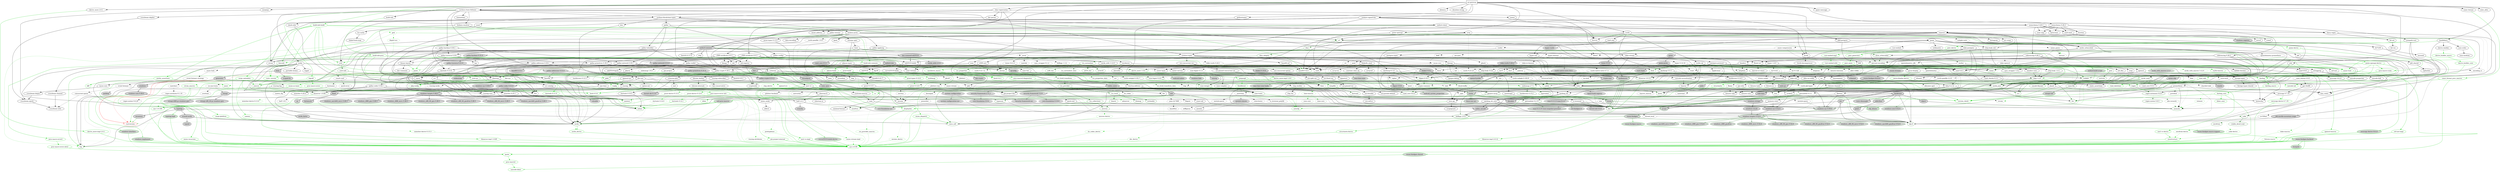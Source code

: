 digraph {
    0 [ label = "cat-gateway" shape = box]
    1 [ label = "anyhow" color = darkgreen]
    2 [ label = "base64 0.22.1" color = darkgreen]
    3 [ label = "bb8" ]
    4 [ label = "bb8-postgres" ]
    5 [ label = "bech32 0.11.0" ]
    6 [ label = "blake2b_simd" ]
    7 [ label = "build-info" ]
    8 [ label = "build-info-build" color = green3]
    9 [ label = "bytes" color = darkgreen]
    10 [ label = "c509-certificate 0.0.3" ]
    11 [ label = "cardano-blockchain-types" ]
    12 [ label = "cardano-chain-follower" ]
    13 [ label = "catalyst-signed-doc" ]
    14 [ label = "catalyst-types" ]
    15 [ label = "chrono" color = darkgreen]
    16 [ label = "clap" ]
    17 [ label = "const_format" ]
    18 [ label = "cpu-time" ]
    19 [ label = "crossbeam-skiplist" ]
    20 [ label = "dashmap 6.1.0" ]
    21 [ label = "derive_more 2.0.1" ]
    22 [ label = "dotenvy" ]
    23 [ label = "duration-string" ]
    24 [ label = "ed25519-dalek" ]
    25 [ label = "futures" ]
    26 [ label = "gethostname" ]
    27 [ label = "handlebars" ]
    28 [ label = "hex" ]
    29 [ label = "jsonschema 0.26.2" ]
    30 [ label = "local-ip-address" ]
    31 [ label = "memory-stats" ]
    32 [ label = "mime" color = darkgreen]
    33 [ label = "minijinja" ]
    34 [ label = "moka" ]
    35 [ label = "num-bigint 0.4.6" color = darkgreen]
    36 [ label = "num-traits" color = darkgreen]
    37 [ label = "oid-registry" ]
    38 [ label = "openssl" ]
    39 [ label = "pallas" ]
    40 [ label = "pallas-traverse 0.30.1" ]
    41 [ label = "panic-message" ]
    42 [ label = "poem" ]
    43 [ label = "poem-openapi" ]
    44 [ label = "poem-openapi-derive" color = green3]
    45 [ label = "prometheus" ]
    46 [ label = "rand 0.8.5" ]
    47 [ label = "rayon" ]
    48 [ label = "rbac-registration" ]
    49 [ label = "regex" color = darkgreen]
    50 [ label = "rust-embed" ]
    51 [ label = "scylla" ]
    52 [ label = "serde" color = darkgreen]
    53 [ label = "serde_json" color = darkgreen]
    54 [ label = "stats_alloc" ]
    55 [ label = "strum" ]
    56 [ label = "strum_macros" color = green3]
    57 [ label = "thiserror 1.0.69" color = darkgreen]
    58 [ label = "tokio" ]
    59 [ label = "tokio-postgres" ]
    60 [ label = "tracing" ]
    61 [ label = "tracing-subscriber" ]
    62 [ label = "ulid" ]
    63 [ label = "url" color = darkgreen]
    64 [ label = "uuid" ]
    65 [ label = "x509-cert" ]
    66 [ label = "async-trait" color = green3]
    67 [ label = "futures-util" ]
    68 [ label = "parking_lot" ]
    69 [ label = "arrayref" ]
    70 [ label = "arrayvec" ]
    71 [ label = "constant_time_eq" ]
    72 [ label = "bincode" color = darkgreen]
    73 [ label = "build-info-common" color = darkgreen]
    74 [ label = "build-info-proc" color = green3]
    75 [ label = "cargo_metadata" color = green3]
    76 [ label = "git2" color = green3, style = dashed]
    77 [ label = "glob" color = darkgreen]
    78 [ label = "pretty_assertions" color = green3]
    79 [ label = "rustc_version" color = green3]
    80 [ label = "zstd" color = darkgreen]
    81 [ label = "asn1-rs" ]
    82 [ label = "bimap" ]
    83 [ label = "minicbor 0.25.1" ]
    84 [ label = "oid" ]
    85 [ label = "once_cell" color = darkgreen]
    86 [ label = "thiserror 2.0.12" color = darkgreen]
    87 [ label = "cbork-utils" ]
    88 [ label = "dirs" ]
    89 [ label = "ouroboros" ]
    90 [ label = "crossbeam-channel" ]
    91 [ label = "crossbeam-epoch" ]
    92 [ label = "hickory-resolver" ]
    93 [ label = "http 1.2.0" color = darkgreen]
    94 [ label = "humantime" ]
    95 [ label = "logcall" color = green3]
    96 [ label = "memx" ]
    97 [ label = "mithril-client" ]
    98 [ label = "pallas-crypto 0.30.1" ]
    99 [ label = "pallas-hardano 0.30.1" ]
    100 [ label = "tar" ]
    101 [ label = "tracing-log" ]
    102 [ label = "ureq" ]
    103 [ label = "brotli" ]
    104 [ label = "coset" ]
    105 [ label = "jsonpath-rust" ]
    106 [ label = "jsonschema 0.28.3" ]
    107 [ label = "base64-url" ]
    108 [ label = "displaydoc" color = green3]
    109 [ label = "fluent-uri" ]
    110 [ label = "fmmap" ]
    111 [ label = "orx-concurrent-vec" ]
    112 [ label = "android-tzdata" color = darkgreen, style = "dashed,filled", fillcolor = lightgrey]
    113 [ label = "iana-time-zone" color = darkgreen, style = "dashed,filled", fillcolor = lightgrey]
    114 [ label = "js-sys" color = darkgreen, style = filled, fillcolor = lightgrey]
    115 [ label = "wasm-bindgen" color = darkgreen, style = filled, fillcolor = lightgrey]
    116 [ label = "windows-link" color = darkgreen, style = "dashed,filled", fillcolor = lightgrey]
    117 [ label = "clap_builder" ]
    118 [ label = "clap_derive" color = green3, style = dashed]
    119 [ label = "const_format_proc_macros" color = green3]
    120 [ label = "libc" color = darkgreen]
    121 [ label = "winapi" style = filled, fillcolor = lightgrey]
    122 [ label = "crossbeam-utils" ]
    123 [ label = "cfg-if" color = darkgreen]
    124 [ label = "hashbrown 0.14.5" ]
    125 [ label = "lock_api" ]
    126 [ label = "parking_lot_core" ]
    127 [ label = "derive_more-impl 2.0.1" color = green3]
    128 [ label = "curve25519-dalek" ]
    129 [ label = "ed25519" ]
    130 [ label = "rand_core 0.6.4" color = darkgreen]
    131 [ label = "sha2" color = darkgreen]
    132 [ label = "subtle" color = darkgreen]
    133 [ label = "zeroize" ]
    134 [ label = "futures-channel" ]
    135 [ label = "futures-core" ]
    136 [ label = "futures-executor" style = dashed]
    137 [ label = "futures-io" ]
    138 [ label = "futures-sink" ]
    139 [ label = "futures-task" ]
    140 [ label = "rustix" color = darkgreen, style = filled, fillcolor = lightgrey]
    141 [ label = "windows-targets 0.52.6" color = darkgreen, style = filled, fillcolor = lightgrey]
    142 [ label = "derive_builder" ]
    143 [ label = "log" color = darkgreen]
    144 [ label = "num-order" ]
    145 [ label = "pest" color = darkgreen]
    146 [ label = "pest_derive" color = green3]
    147 [ label = "ahash" ]
    148 [ label = "bytecount" ]
    149 [ label = "email_address" ]
    150 [ label = "fancy-regex" ]
    151 [ label = "fraction" ]
    152 [ label = "idna" color = darkgreen]
    153 [ label = "itoa" color = darkgreen]
    154 [ label = "num-cmp" ]
    155 [ label = "percent-encoding" color = darkgreen]
    156 [ label = "referencing 0.26.2" ]
    157 [ label = "regex-syntax 0.8.5" color = darkgreen]
    158 [ label = "reqwest" ]
    159 [ label = "uuid-simd" ]
    160 [ label = "neli" style = filled, fillcolor = lightgrey]
    161 [ label = "windows-sys 0.59.0" color = darkgreen, style = filled, fillcolor = lightgrey]
    162 [ label = "windows-sys 0.52.0" style = filled, fillcolor = lightgrey]
    163 [ label = "async-lock" style = dashed]
    164 [ label = "event-listener" style = dashed]
    165 [ label = "loom" style = filled, fillcolor = lightgrey]
    166 [ label = "portable-atomic" ]
    167 [ label = "smallvec" color = darkgreen]
    168 [ label = "tagptr" ]
    169 [ label = "num-integer" color = darkgreen]
    170 [ label = "autocfg" color = green3]
    171 [ label = "bitflags 2.9.0" color = darkgreen]
    172 [ label = "foreign-types" ]
    173 [ label = "openssl-macros" color = green3]
    174 [ label = "openssl-sys" ]
    175 [ label = "pallas-addresses 0.30.1" ]
    176 [ label = "pallas-codec 0.30.1" ]
    177 [ label = "pallas-configs" ]
    178 [ label = "pallas-network 0.30.1" ]
    179 [ label = "pallas-primitives 0.30.1" ]
    180 [ label = "pallas-txbuilder" ]
    181 [ label = "pallas-utxorpc" ]
    182 [ label = "itertools 0.13.0" ]
    183 [ label = "paste" color = green3]
    184 [ label = "async-compression" style = dashed]
    185 [ label = "cookie" style = dashed]
    186 [ label = "headers" ]
    187 [ label = "http-body-util" ]
    188 [ label = "hyper 1.6.0" ]
    189 [ label = "hyper-util" ]
    190 [ label = "mime_guess" style = dashed]
    191 [ label = "multer" style = dashed]
    192 [ label = "nix" style = filled, fillcolor = lightgrey]
    193 [ label = "opentelemetry" style = dashed]
    194 [ label = "opentelemetry-prometheus" style = dashed]
    195 [ label = "pin-project-lite" ]
    196 [ label = "poem-derive" color = green3]
    197 [ label = "quick-xml" ]
    198 [ label = "rfc7239" ]
    199 [ label = "serde_urlencoded" ]
    200 [ label = "serde_yaml" color = darkgreen]
    201 [ label = "sync_wrapper 1.0.2" ]
    202 [ label = "tempfile" color = darkgreen]
    203 [ label = "time" style = dashed]
    204 [ label = "tokio-stream" ]
    205 [ label = "tokio-util" ]
    206 [ label = "wildmatch" ]
    207 [ label = "derive_more 1.0.0" color = darkgreen]
    208 [ label = "indexmap 2.7.1" color = darkgreen]
    209 [ label = "darling" color = green3]
    210 [ label = "proc-macro-crate" color = green3]
    211 [ label = "proc-macro2" color = green3]
    212 [ label = "quote" color = green3]
    213 [ label = "syn 2.0.99" color = green3]
    214 [ label = "fnv" color = darkgreen]
    215 [ label = "lazy_static" ]
    216 [ label = "memchr" color = darkgreen]
    217 [ label = "protobuf" style = dashed]
    218 [ label = "rand_chacha 0.3.1" ]
    219 [ label = "either" color = darkgreen]
    220 [ label = "rayon-core" ]
    221 [ label = "c509-certificate 0.0.3" ]
    222 [ label = "der-parser" ]
    223 [ label = "aho-corasick" color = darkgreen, style = dashed]
    224 [ label = "regex-automata 0.4.9" color = darkgreen]
    225 [ label = "rust-embed-impl" color = green3]
    226 [ label = "rust-embed-utils" color = darkgreen]
    227 [ label = "walkdir" color = darkgreen]
    228 [ label = "arc-swap" ]
    229 [ label = "byteorder" ]
    230 [ label = "dashmap 5.5.3" ]
    231 [ label = "histogram" ]
    232 [ label = "lz4_flex" ]
    233 [ label = "rand_pcg" ]
    234 [ label = "scylla-cql" ]
    235 [ label = "scylla-macros" color = green3]
    236 [ label = "snap" ]
    237 [ label = "socket2" ]
    238 [ label = "tokio-openssl" style = dashed]
    239 [ label = "serde_derive" color = green3]
    240 [ label = "ryu" color = darkgreen]
    241 [ label = "heck 0.5.0" color = green3]
    242 [ label = "rustversion" color = red]
    243 [ label = "thiserror-impl 1.0.69" color = green3]
    244 [ label = "backtrace" style = filled, fillcolor = lightgrey]
    245 [ label = "mio" style = dashed]
    246 [ label = "signal-hook-registry" style = "dashed,filled", fillcolor = lightgrey]
    247 [ label = "tokio-macros" color = green3, style = dashed]
    248 [ label = "fallible-iterator" ]
    249 [ label = "phf" ]
    250 [ label = "postgres-protocol" ]
    251 [ label = "postgres-types" ]
    252 [ label = "rand 0.9.0" ]
    253 [ label = "whoami" ]
    254 [ label = "tracing-attributes" color = green3, style = dashed]
    255 [ label = "tracing-core" ]
    256 [ label = "matchers" style = dashed]
    257 [ label = "nu-ansi-term" style = dashed]
    258 [ label = "sharded-slab" style = dashed]
    259 [ label = "thread_local" style = dashed]
    260 [ label = "tracing-serde" style = dashed]
    261 [ label = "web-time" style = filled, fillcolor = lightgrey]
    262 [ label = "form_urlencoded" color = darkgreen]
    263 [ label = "getrandom 0.3.1" color = darkgreen, style = dashed]
    264 [ label = "const-oid" ]
    265 [ label = "der" ]
    266 [ label = "sha1" ]
    267 [ label = "signature" ]
    268 [ label = "spki" ]
    269 [ label = "tls_codec" style = dashed]
    270 [ label = "futures-macro" color = green3, style = dashed]
    271 [ label = "pin-utils" ]
    272 [ label = "slab" style = dashed]
    273 [ label = "semver" color = darkgreen]
    274 [ label = "proc-macro-error2" color = green3]
    275 [ label = "camino" color = green3]
    276 [ label = "cargo-platform" color = green3]
    277 [ label = "libgit2-sys" color = green3, style = dashed]
    278 [ label = "diff" color = green3]
    279 [ label = "yansi" color = green3]
    280 [ label = "zstd-safe" color = darkgreen]
    281 [ label = "asn1-rs-derive" color = green3]
    282 [ label = "asn1-rs-impl" color = green3]
    283 [ label = "nom" ]
    284 [ label = "rusticata-macros" ]
    285 [ label = "half 2.4.1" ]
    286 [ label = "minicbor-derive 0.15.3" color = green3, style = dashed]
    287 [ label = "thiserror-impl 2.0.12" color = green3]
    288 [ label = "dirs-sys" ]
    289 [ label = "aliasable" ]
    290 [ label = "ouroboros_macro" color = green3]
    291 [ label = "static_assertions" ]
    292 [ label = "hickory-proto" ]
    293 [ label = "ipconfig" style = "dashed,filled", fillcolor = lightgrey]
    294 [ label = "lru-cache" ]
    295 [ label = "resolv-conf" style = dashed]
    296 [ label = "rustls 0.21.12" style = dashed]
    297 [ label = "tokio-rustls 0.24.1" style = dashed]
    298 [ label = "proc-macro-error" color = green3]
    299 [ label = "cpufeatures" color = darkgreen, style = filled, fillcolor = lightgrey]
    300 [ label = "async-recursion" color = green3]
    301 [ label = "flate2" style = dashed]
    302 [ label = "flume" style = dashed]
    303 [ label = "getrandom 0.2.15" color = darkgreen]
    304 [ label = "mithril-common" style = filled, fillcolor = lightgrey]
    305 [ label = "slog" ]
    306 [ label = "cryptoxide" ]
    307 [ label = "binary-layout" ]
    308 [ label = "tap" ]
    309 [ label = "filetime" ]
    310 [ label = "xattr" style = "dashed,filled", fillcolor = lightgrey]
    311 [ label = "rustls 0.23.23" style = dashed]
    312 [ label = "rustls-native-certs 0.7.3" style = dashed]
    313 [ label = "rustls-pki-types" style = dashed]
    314 [ label = "webpki-roots" style = dashed]
    315 [ label = "alloc-no-stdlib" ]
    316 [ label = "alloc-stdlib" style = dashed]
    317 [ label = "brotli-decompressor" ]
    318 [ label = "ciborium" ]
    319 [ label = "ciborium-io" ]
    320 [ label = "referencing 0.28.3" ]
    321 [ label = "borrow-or-share" ]
    322 [ label = "ref-cast" ]
    323 [ label = "enum_dispatch" color = green3]
    324 [ label = "fs4" style = dashed]
    325 [ label = "memmap2" ]
    326 [ label = "parse-display" ]
    327 [ label = "orx-concurrent-option" ]
    328 [ label = "orx-fixed-vec" ]
    329 [ label = "orx-pinned-concurrent-col" ]
    330 [ label = "orx-pinned-vec" ]
    331 [ label = "orx-pseudo-default" ]
    332 [ label = "orx-split-vec" ]
    333 [ label = "android_system_properties" color = darkgreen, style = "dashed,filled", fillcolor = lightgrey]
    334 [ label = "core-foundation-sys" color = darkgreen, style = "dashed,filled", fillcolor = lightgrey]
    335 [ label = "iana-time-zone-haiku" color = darkgreen, style = "dashed,filled", fillcolor = lightgrey]
    336 [ label = "windows-core 0.52.0" color = darkgreen, style = "dashed,filled", fillcolor = lightgrey]
    337 [ label = "wasm-bindgen-macro" color = green3, style = filled, fillcolor = lightgrey]
    338 [ label = "anstream" style = dashed]
    339 [ label = "anstyle" ]
    340 [ label = "clap_lex" ]
    341 [ label = "strsim" color = darkgreen, style = dashed]
    342 [ label = "unicode-xid" color = green3]
    343 [ label = "winapi-i686-pc-windows-gnu" style = filled, fillcolor = lightgrey]
    344 [ label = "winapi-x86_64-pc-windows-gnu" style = filled, fillcolor = lightgrey]
    345 [ label = "allocator-api2" style = dashed]
    346 [ label = "scopeguard" ]
    347 [ label = "redox_syscall" style = filled, fillcolor = lightgrey]
    348 [ label = "curve25519-dalek-derive" color = green3, style = filled, fillcolor = lightgrey]
    349 [ label = "digest 0.10.7" color = darkgreen]
    350 [ label = "fiat-crypto" style = filled, fillcolor = lightgrey]
    351 [ label = "pkcs8" style = dashed]
    352 [ label = "zeroize_derive" color = green3, style = dashed]
    353 [ label = "errno" color = darkgreen, style = filled, fillcolor = lightgrey]
    354 [ label = "linux-raw-sys" color = darkgreen, style = filled, fillcolor = lightgrey]
    355 [ label = "windows_aarch64_gnullvm 0.52.6" color = darkgreen, style = filled, fillcolor = lightgrey]
    356 [ label = "windows_aarch64_msvc 0.52.6" color = darkgreen, style = filled, fillcolor = lightgrey]
    357 [ label = "windows_i686_gnu 0.52.6" color = darkgreen, style = filled, fillcolor = lightgrey]
    358 [ label = "windows_i686_gnullvm" color = darkgreen, style = filled, fillcolor = lightgrey]
    359 [ label = "windows_i686_msvc 0.52.6" color = darkgreen, style = filled, fillcolor = lightgrey]
    360 [ label = "windows_x86_64_gnu 0.52.6" color = darkgreen, style = filled, fillcolor = lightgrey]
    361 [ label = "windows_x86_64_gnullvm 0.52.6" color = darkgreen, style = filled, fillcolor = lightgrey]
    362 [ label = "windows_x86_64_msvc 0.52.6" color = darkgreen, style = filled, fillcolor = lightgrey]
    363 [ label = "derive_builder_macro" color = green3]
    364 [ label = "num-modular" ]
    365 [ label = "ucd-trie" color = darkgreen]
    366 [ label = "pest_generator" color = green3]
    367 [ label = "version_check" color = green3]
    368 [ label = "zerocopy 0.7.35" ]
    369 [ label = "bit-set" ]
    370 [ label = "num" ]
    371 [ label = "idna_adapter" color = darkgreen]
    372 [ label = "utf8_iter" color = darkgreen]
    373 [ label = "encoding_rs" style = dashed]
    374 [ label = "h2 0.4.8" style = dashed]
    375 [ label = "http-body 1.0.1" ]
    376 [ label = "hyper-rustls" style = "dashed,filled", fillcolor = lightgrey]
    377 [ label = "ipnet" ]
    378 [ label = "quinn" style = "dashed,filled", fillcolor = lightgrey]
    379 [ label = "rustls-native-certs 0.8.1" style = "dashed,filled", fillcolor = lightgrey]
    380 [ label = "rustls-pemfile 2.2.0" style = dashed]
    381 [ label = "system-configuration" style = "dashed,filled", fillcolor = lightgrey]
    382 [ label = "tokio-rustls 0.26.2" style = "dashed,filled", fillcolor = lightgrey]
    383 [ label = "tower 0.5.2" style = filled, fillcolor = lightgrey]
    384 [ label = "tower-service" ]
    385 [ label = "wasm-bindgen-futures" style = filled, fillcolor = lightgrey]
    386 [ label = "wasm-streams" style = "dashed,filled", fillcolor = lightgrey]
    387 [ label = "web-sys" style = filled, fillcolor = lightgrey]
    388 [ label = "windows-registry" style = filled, fillcolor = lightgrey]
    389 [ label = "outref" ]
    390 [ label = "vsimd" ]
    391 [ label = "neli-proc-macros" color = green3, style = filled, fillcolor = lightgrey]
    392 [ label = "event-listener-strategy" style = dashed]
    393 [ label = "concurrent-queue" style = dashed]
    394 [ label = "parking" style = "dashed,filled", fillcolor = lightgrey]
    395 [ label = "generator" style = filled, fillcolor = lightgrey]
    396 [ label = "scoped-tls" style = filled, fillcolor = lightgrey]
    397 [ label = "foreign-types-shared" ]
    398 [ label = "cc" color = green3]
    399 [ label = "openssl-src" color = green3, style = dashed]
    400 [ label = "pkg-config" color = green3]
    401 [ label = "vcpkg" color = green3]
    402 [ label = "base58" ]
    403 [ label = "bech32 0.9.1" ]
    404 [ label = "crc" ]
    405 [ label = "minicbor 0.20.0" ]
    406 [ label = "num-rational" ]
    407 [ label = "serde_with 3.12.0" ]
    408 [ label = "criterion" ]
    409 [ label = "pallas-wallet" ]
    410 [ label = "pallas-applying" ]
    411 [ label = "prost-types 0.13.5" ]
    412 [ label = "utxorpc-spec" ]
    413 [ label = "aes-gcm" style = dashed]
    414 [ label = "hkdf" style = dashed]
    415 [ label = "hmac" ]
    416 [ label = "base64 0.21.7" ]
    417 [ label = "headers-core" ]
    418 [ label = "httpdate" ]
    419 [ label = "httparse" style = dashed]
    420 [ label = "want" style = dashed]
    421 [ label = "unicase" color = darkgreen, style = dashed]
    422 [ label = "spin" style = dashed]
    423 [ label = "cfg_aliases" color = green3, style = filled, fillcolor = lightgrey]
    424 [ label = "opentelemetry_sdk" style = dashed]
    425 [ label = "uncased" ]
    426 [ label = "unsafe-libyaml" color = darkgreen]
    427 [ label = "fastrand" color = darkgreen]
    428 [ label = "deranged" style = dashed]
    429 [ label = "num-conv" color = darkgreen, style = dashed]
    430 [ label = "powerfmt" style = dashed]
    431 [ label = "time-core" color = darkgreen, style = dashed]
    432 [ label = "time-macros" color = green3, style = dashed]
    433 [ label = "derive_more-impl 1.0.0" color = green3]
    434 [ label = "equivalent" color = darkgreen]
    435 [ label = "hashbrown 0.15.2" color = darkgreen]
    436 [ label = "darling_core" color = green3]
    437 [ label = "darling_macro" color = green3]
    438 [ label = "toml_edit" color = green3]
    439 [ label = "unicode-ident" color = green3]
    440 [ label = "ppv-lite86" ]
    441 [ label = "crossbeam-deque" ]
    442 [ label = "same-file" color = darkgreen]
    443 [ label = "winapi-util" color = darkgreen, style = filled, fillcolor = lightgrey]
    444 [ label = "twox-hash" style = dashed]
    445 [ label = "bigdecimal" style = dashed]
    446 [ label = "num-bigint 0.3.3" style = dashed]
    447 [ label = "secrecy" style = dashed]
    448 [ label = "stable_deref_trait" color = darkgreen]
    449 [ label = "yoke" color = darkgreen]
    450 [ label = "addr2line" style = filled, fillcolor = lightgrey]
    451 [ label = "miniz_oxide" ]
    452 [ label = "object" style = filled, fillcolor = lightgrey]
    453 [ label = "rustc-demangle" style = filled, fillcolor = lightgrey]
    454 [ label = "wasi 0.11.0+wasi-snapshot-preview1" color = darkgreen, style = filled, fillcolor = lightgrey]
    455 [ label = "phf_shared" ]
    456 [ label = "md-5" ]
    457 [ label = "stringprep" ]
    458 [ label = "rand_chacha 0.9.0" style = dashed]
    459 [ label = "rand_core 0.9.3" ]
    460 [ label = "zerocopy 0.8.21" ]
    461 [ label = "wasite" style = filled, fillcolor = lightgrey]
    462 [ label = "valuable" style = "dashed,filled", fillcolor = lightgrey]
    463 [ label = "regex-automata 0.1.10" style = dashed]
    464 [ label = "overload" style = dashed]
    465 [ label = "wasi 0.13.3+wasi-0.2.2" color = darkgreen, style = "dashed,filled", fillcolor = lightgrey]
    466 [ label = "der_derive" color = green3, style = dashed]
    467 [ label = "flagset" style = dashed]
    468 [ label = "pem-rfc7468" style = dashed]
    469 [ label = "base64ct" style = dashed]
    470 [ label = "tls_codec_derive" color = green3, style = dashed]
    471 [ label = "proc-macro-error-attr2" color = green3]
    472 [ label = "libz-sys" color = green3, style = dashed]
    473 [ label = "zstd-sys" color = darkgreen]
    474 [ label = "synstructure" color = green3]
    475 [ label = "minimal-lexical" ]
    476 [ label = "crunchy" style = filled, fillcolor = lightgrey]
    477 [ label = "option-ext" ]
    478 [ label = "redox_users" style = filled, fillcolor = lightgrey]
    479 [ label = "windows-sys 0.48.0" style = filled, fillcolor = lightgrey]
    480 [ label = "heck 0.4.1" color = green3]
    481 [ label = "proc-macro2-diagnostics" color = green3]
    482 [ label = "data-encoding" ]
    483 [ label = "enum-as-inner" color = green3]
    484 [ label = "rustls-pemfile 1.0.4" style = dashed]
    485 [ label = "tinyvec" ]
    486 [ label = "widestring" style = "dashed,filled", fillcolor = lightgrey]
    487 [ label = "winreg" style = "dashed,filled", fillcolor = lightgrey]
    488 [ label = "linked-hash-map" ]
    489 [ label = "hostname" style = dashed]
    490 [ label = "quick-error" style = dashed]
    491 [ label = "ring" style = dashed]
    492 [ label = "rustls-webpki 0.101.7" style = dashed]
    493 [ label = "sct" style = dashed]
    494 [ label = "proc-macro-error-attr" color = green3]
    495 [ label = "syn 1.0.109" color = green3]
    496 [ label = "crc32fast" style = dashed]
    497 [ label = "nanorand" style = dashed]
    498 [ label = "blake2 0.10.6" style = filled, fillcolor = lightgrey]
    499 [ label = "ckb-merkle-mountain-range" style = filled, fillcolor = lightgrey]
    500 [ label = "fixed" style = filled, fillcolor = lightgrey]
    501 [ label = "kes-summed-ed25519" style = filled, fillcolor = lightgrey]
    502 [ label = "mithril-build-script" color = green3, style = filled, fillcolor = lightgrey]
    503 [ label = "mithril-stm" style = filled, fillcolor = lightgrey]
    504 [ label = "pallas-addresses 0.31.0" style = "dashed,filled", fillcolor = lightgrey]
    505 [ label = "pallas-codec 0.31.0" style = "dashed,filled", fillcolor = lightgrey]
    506 [ label = "pallas-hardano 0.31.0" style = "dashed,filled", fillcolor = lightgrey]
    507 [ label = "pallas-network 0.31.0" style = "dashed,filled", fillcolor = lightgrey]
    508 [ label = "pallas-primitives 0.31.0" style = "dashed,filled", fillcolor = lightgrey]
    509 [ label = "pallas-traverse 0.31.0" style = "dashed,filled", fillcolor = lightgrey]
    510 [ label = "serde_bytes" style = filled, fillcolor = lightgrey]
    511 [ label = "typetag" style = filled, fillcolor = lightgrey]
    512 [ label = "doc-comment" ]
    513 [ label = "libredox" style = filled, fillcolor = lightgrey]
    514 [ label = "rustls-webpki 0.102.8" style = dashed]
    515 [ label = "openssl-probe" style = "dashed,filled", fillcolor = lightgrey]
    516 [ label = "schannel" style = "dashed,filled", fillcolor = lightgrey]
    517 [ label = "security-framework 2.11.1" style = "dashed,filled", fillcolor = lightgrey]
    518 [ label = "ciborium-ll" ]
    519 [ label = "ref-cast-impl" color = green3]
    520 [ label = "parse-display-derive" color = green3]
    521 [ label = "orx-iterable" ]
    522 [ label = "wasm-bindgen-macro-support" color = green3, style = filled, fillcolor = lightgrey]
    523 [ label = "anstyle-parse" style = dashed]
    524 [ label = "anstyle-query" style = dashed]
    525 [ label = "anstyle-wincon" style = "dashed,filled", fillcolor = lightgrey]
    526 [ label = "colorchoice" style = dashed]
    527 [ label = "is_terminal_polyfill" style = dashed]
    528 [ label = "utf8parse" style = dashed]
    529 [ label = "block-buffer" color = darkgreen, style = dashed]
    530 [ label = "crypto-common" color = darkgreen]
    531 [ label = "derive_builder_core" color = green3]
    532 [ label = "pest_meta" color = green3]
    533 [ label = "zerocopy-derive 0.7.35" color = green3]
    534 [ label = "bit-vec" ]
    535 [ label = "num-complex" ]
    536 [ label = "num-iter" ]
    537 [ label = "icu_normalizer" color = darkgreen]
    538 [ label = "icu_properties" color = darkgreen]
    539 [ label = "atomic-waker" style = dashed]
    540 [ label = "quinn-proto" style = "dashed,filled", fillcolor = lightgrey]
    541 [ label = "quinn-udp" style = "dashed,filled", fillcolor = lightgrey]
    542 [ label = "rustc-hash" style = "dashed,filled", fillcolor = lightgrey]
    543 [ label = "security-framework 3.2.0" style = "dashed,filled", fillcolor = lightgrey]
    544 [ label = "core-foundation 0.9.4" style = "dashed,filled", fillcolor = lightgrey]
    545 [ label = "system-configuration-sys" style = "dashed,filled", fillcolor = lightgrey]
    546 [ label = "tower-layer" ]
    547 [ label = "windows-result" style = filled, fillcolor = lightgrey]
    548 [ label = "windows-strings" style = filled, fillcolor = lightgrey]
    549 [ label = "windows" style = filled, fillcolor = lightgrey]
    550 [ label = "jobserver" color = green3, style = dashed]
    551 [ label = "shlex" color = green3]
    552 [ label = "crc-catalog" ]
    553 [ label = "half 1.8.3" style = dashed]
    554 [ label = "minicbor-derive 0.13.0" color = green3, style = dashed]
    555 [ label = "indexmap 1.9.3" style = dashed]
    556 [ label = "serde_with_macros 3.12.0" color = green3, style = dashed]
    557 [ label = "anes" ]
    558 [ label = "cast" ]
    559 [ label = "criterion-plot" ]
    560 [ label = "is-terminal" ]
    561 [ label = "itertools 0.10.5" ]
    562 [ label = "oorandom" ]
    563 [ label = "plotters" style = dashed]
    564 [ label = "tinytemplate" ]
    565 [ label = "bip39" ]
    566 [ label = "ed25519-bip32" ]
    567 [ label = "prost 0.13.5" ]
    568 [ label = "pbjson" ]
    569 [ label = "pbjson-types" ]
    570 [ label = "prost 0.12.6" color = darkgreen]
    571 [ label = "tonic" ]
    572 [ label = "aead" style = dashed]
    573 [ label = "aes" style = dashed]
    574 [ label = "cipher" style = dashed]
    575 [ label = "ctr" style = dashed]
    576 [ label = "ghash" style = dashed]
    577 [ label = "try-lock" style = dashed]
    578 [ label = "ident_case" color = green3]
    579 [ label = "toml_datetime" color = green3]
    580 [ label = "winnow" color = green3, style = dashed]
    581 [ label = "libm" style = dashed]
    582 [ label = "yoke-derive" color = green3, style = dashed]
    583 [ label = "zerofrom" color = darkgreen]
    584 [ label = "gimli" style = filled, fillcolor = lightgrey]
    585 [ label = "adler2" ]
    586 [ label = "siphasher" ]
    587 [ label = "unicode-bidi" ]
    588 [ label = "unicode-normalization" ]
    589 [ label = "unicode-properties" ]
    590 [ label = "zerocopy-derive 0.8.21" color = green3, style = filled, fillcolor = lightgrey]
    591 [ label = "regex-syntax 0.6.29" style = dashed]
    592 [ label = "wit-bindgen-rt" color = darkgreen, style = "dashed,filled", fillcolor = lightgrey]
    593 [ label = "windows-targets 0.48.5" style = filled, fillcolor = lightgrey]
    594 [ label = "tinyvec_macros" style = dashed]
    595 [ label = "match_cfg" style = dashed]
    596 [ label = "untrusted" style = dashed]
    597 [ label = "az" style = filled, fillcolor = lightgrey]
    598 [ label = "bytemuck" style = filled, fillcolor = lightgrey]
    599 [ label = "typenum" color = darkgreen]
    600 [ label = "blake2 0.9.2" style = filled, fillcolor = lightgrey]
    601 [ label = "rand_core 0.5.1" style = filled, fillcolor = lightgrey]
    602 [ label = "serde_with 2.3.3" style = "dashed,filled", fillcolor = lightgrey]
    603 [ label = "blst" style = filled, fillcolor = lightgrey]
    604 [ label = "pallas-crypto 0.31.0" style = "dashed,filled", fillcolor = lightgrey]
    605 [ label = "erased-serde" style = filled, fillcolor = lightgrey]
    606 [ label = "inventory" style = filled, fillcolor = lightgrey]
    607 [ label = "typetag-impl" color = green3, style = filled, fillcolor = lightgrey]
    608 [ label = "security-framework-sys" style = "dashed,filled", fillcolor = lightgrey]
    609 [ label = "structmeta" color = green3]
    610 [ label = "orx-self-or" ]
    611 [ label = "wasm-bindgen-backend" color = green3, style = filled, fillcolor = lightgrey]
    612 [ label = "wasm-bindgen-shared" color = green3, style = filled, fillcolor = lightgrey]
    613 [ label = "generic-array" color = darkgreen]
    614 [ label = "icu_collections" color = darkgreen]
    615 [ label = "icu_normalizer_data" color = darkgreen, style = dashed]
    616 [ label = "icu_provider" color = darkgreen]
    617 [ label = "utf16_iter" color = darkgreen]
    618 [ label = "write16" color = darkgreen]
    619 [ label = "zerovec" color = darkgreen]
    620 [ label = "icu_locid_transform" color = darkgreen, style = dashed]
    621 [ label = "icu_properties_data" color = darkgreen, style = dashed]
    622 [ label = "tinystr" color = darkgreen]
    623 [ label = "core-foundation 0.10.0" style = "dashed,filled", fillcolor = lightgrey]
    624 [ label = "windows-core 0.58.0" style = filled, fillcolor = lightgrey]
    625 [ label = "hashbrown 0.12.3" style = dashed]
    626 [ label = "hermit-abi 0.4.0" style = filled, fillcolor = lightgrey]
    627 [ label = "plotters-backend" style = dashed]
    628 [ label = "plotters-svg" style = dashed]
    629 [ label = "bitcoin_hashes" ]
    630 [ label = "prost-derive 0.13.5" color = green3, style = dashed]
    631 [ label = "pbjson-build" color = green3]
    632 [ label = "prost-build" color = green3]
    633 [ label = "prost-derive 0.12.6" color = green3, style = dashed]
    634 [ label = "async-stream" style = dashed]
    635 [ label = "axum" style = dashed]
    636 [ label = "h2 0.3.26" style = dashed]
    637 [ label = "http 0.2.12" ]
    638 [ label = "http-body 0.4.6" ]
    639 [ label = "hyper 0.14.32" style = dashed]
    640 [ label = "hyper-timeout" style = dashed]
    641 [ label = "pin-project" ]
    642 [ label = "tower 0.4.13" style = dashed]
    643 [ label = "inout" style = dashed]
    644 [ label = "opaque-debug" ]
    645 [ label = "polyval" style = dashed]
    646 [ label = "zerofrom-derive" color = green3, style = dashed]
    647 [ label = "windows_aarch64_gnullvm 0.48.5" style = filled, fillcolor = lightgrey]
    648 [ label = "windows_aarch64_msvc 0.48.5" style = filled, fillcolor = lightgrey]
    649 [ label = "windows_i686_gnu 0.48.5" style = filled, fillcolor = lightgrey]
    650 [ label = "windows_i686_msvc 0.48.5" style = filled, fillcolor = lightgrey]
    651 [ label = "windows_x86_64_gnu 0.48.5" style = filled, fillcolor = lightgrey]
    652 [ label = "windows_x86_64_gnullvm 0.48.5" style = filled, fillcolor = lightgrey]
    653 [ label = "windows_x86_64_msvc 0.48.5" style = filled, fillcolor = lightgrey]
    654 [ label = "crypto-mac" style = filled, fillcolor = lightgrey]
    655 [ label = "digest 0.9.0" style = filled, fillcolor = lightgrey]
    656 [ label = "base64 0.13.1" style = "dashed,filled", fillcolor = lightgrey]
    657 [ label = "serde_with_macros 2.3.3" color = green3, style = "dashed,filled", fillcolor = lightgrey]
    658 [ label = "threadpool" style = filled, fillcolor = lightgrey]
    659 [ label = "typeid" style = filled, fillcolor = lightgrey]
    660 [ label = "structmeta-derive" color = green3]
    661 [ label = "bumpalo" color = green3, style = filled, fillcolor = lightgrey]
    662 [ label = "icu_locid" color = darkgreen]
    663 [ label = "icu_provider_macros" color = green3, style = dashed]
    664 [ label = "writeable" color = darkgreen]
    665 [ label = "zerovec-derive" color = green3, style = dashed]
    666 [ label = "icu_locid_transform_data" color = darkgreen, style = dashed]
    667 [ label = "windows-implement" color = green3, style = filled, fillcolor = lightgrey]
    668 [ label = "windows-interface" color = green3, style = filled, fillcolor = lightgrey]
    669 [ label = "bitcoin-internals" ]
    670 [ label = "hex-conservative" ]
    671 [ label = "itertools 0.14.0" color = green3, style = dashed]
    672 [ label = "itertools 0.11.0" color = green3]
    673 [ label = "prost-types 0.12.6" color = green3]
    674 [ label = "itertools 0.12.1" color = green3]
    675 [ label = "multimap" color = green3]
    676 [ label = "petgraph" color = green3]
    677 [ label = "prettyplease" color = green3, style = dashed]
    678 [ label = "async-stream-impl" color = green3, style = dashed]
    679 [ label = "axum-core" style = dashed]
    680 [ label = "bitflags 1.3.2" style = dashed]
    681 [ label = "matchit" style = dashed]
    682 [ label = "sync_wrapper 0.1.2" style = dashed]
    683 [ label = "tokio-io-timeout" style = dashed]
    684 [ label = "pin-project-internal" color = green3]
    685 [ label = "universal-hash" style = dashed]
    686 [ label = "num_cpus" style = filled, fillcolor = lightgrey]
    687 [ label = "litemap" color = darkgreen]
    688 [ label = "fixedbitset" color = green3]
    689 [ label = "hermit-abi 0.3.9" style = filled, fillcolor = lightgrey]
    0 -> 4 [ ]
    0 -> 7 [ ]
    0 -> 8 [ color = green3]
    0 -> 10 [ ]
    0 -> 12 [ ]
    0 -> 13 [ ]
    0 -> 17 [ ]
    0 -> 21 [ ]
    0 -> 22 [ ]
    0 -> 23 [ ]
    0 -> 26 [ ]
    0 -> 27 [ ]
    0 -> 29 [ ]
    0 -> 30 [ ]
    0 -> 31 [ ]
    0 -> 33 [ ]
    0 -> 41 [ ]
    0 -> 43 [ ]
    0 -> 48 [ ]
    0 -> 51 [ ]
    0 -> 54 [ ]
    0 -> 62 [ ]
    3 -> 66 [ color = green3]
    3 -> 67 [ ]
    3 -> 58 [ ]
    4 -> 3 [ ]
    4 -> 59 [ ]
    6 -> 69 [ ]
    6 -> 70 [ ]
    6 -> 71 [ ]
    7 -> 74 [ color = green3]
    8 -> 1 [ color = green3]
    8 -> 2 [ color = green3]
    8 -> 72 [ color = green3]
    8 -> 73 [ color = green3]
    8 -> 75 [ color = green3]
    8 -> 76 [ color = green3, style = dotted]
    8 -> 77 [ color = green3]
    8 -> 78 [ color = green3]
    8 -> 79 [ color = green3]
    8 -> 80 [ color = green3]
    10 -> 1 [ ]
    10 -> 82 [ ]
    10 -> 24 [ ]
    10 -> 28 [ ]
    10 -> 83 [ ]
    10 -> 84 [ ]
    10 -> 37 [ ]
    10 -> 49 [ ]
    10 -> 55 [ ]
    10 -> 86 [ ]
    11 -> 14 [ ]
    11 -> 87 [ ]
    11 -> 20 [ ]
    11 -> 88 [ ]
    11 -> 89 [ ]
    11 -> 39 [ ]
    11 -> 55 [ ]
    12 -> 11 [ ]
    12 -> 18 [ ]
    12 -> 19 [ ]
    12 -> 92 [ ]
    12 -> 94 [ ]
    12 -> 95 [ color = green3]
    12 -> 96 [ ]
    12 -> 97 [ ]
    12 -> 34 [ ]
    12 -> 99 [ ]
    12 -> 102 [ ]
    13 -> 1 [ ]
    13 -> 103 [ ]
    13 -> 14 [ ]
    13 -> 16 [ ]
    13 -> 104 [ ]
    13 -> 25 [ ]
    13 -> 105 [ ]
    13 -> 106 [ ]
    13 -> 55 [ ]
    14 -> 107 [ ]
    14 -> 6 [ ]
    14 -> 15 [ ]
    14 -> 108 [ color = green3]
    14 -> 24 [ ]
    14 -> 109 [ ]
    14 -> 110 [ ]
    14 -> 83 [ ]
    14 -> 111 [ ]
    14 -> 98 [ ]
    14 -> 86 [ ]
    14 -> 60 [ ]
    14 -> 64 [ ]
    15 -> 112 [ color = darkgreen, arrowType = empty, fillcolor = lightgrey, style = dotted]
    15 -> 113 [ color = darkgreen, arrowType = empty, fillcolor = lightgrey, style = dotted]
    15 -> 36 [ color = darkgreen]
    15 -> 52 [ color = darkgreen, style = dotted]
    15 -> 116 [ color = darkgreen, arrowType = empty, fillcolor = lightgrey, style = dotted]
    16 -> 117 [ ]
    16 -> 118 [ color = green3, style = dotted]
    17 -> 119 [ color = green3]
    18 -> 120 [ arrowType = empty, fillcolor = lightgrey]
    18 -> 121 [ arrowType = empty, fillcolor = lightgrey]
    19 -> 91 [ ]
    20 -> 124 [ ]
    20 -> 125 [ ]
    20 -> 126 [ ]
    20 -> 47 [ style = dotted]
    21 -> 127 [ color = green3]
    24 -> 128 [ ]
    24 -> 129 [ ]
    24 -> 131 [ ]
    25 -> 136 [ style = dotted]
    26 -> 140 [ arrowType = empty, fillcolor = lightgrey]
    27 -> 142 [ ]
    27 -> 144 [ ]
    27 -> 146 [ color = green3]
    27 -> 53 [ ]
    29 -> 148 [ ]
    29 -> 149 [ ]
    29 -> 150 [ ]
    29 -> 151 [ ]
    29 -> 154 [ ]
    29 -> 156 [ ]
    29 -> 158 [ style = dotted]
    29 -> 159 [ ]
    30 -> 160 [ arrowType = empty, fillcolor = lightgrey]
    30 -> 57 [ ]
    30 -> 161 [ arrowType = empty, fillcolor = lightgrey]
    31 -> 120 [ arrowType = empty, fillcolor = lightgrey]
    31 -> 162 [ arrowType = empty, fillcolor = lightgrey]
    33 -> 52 [ ]
    34 -> 163 [ style = dotted]
    34 -> 90 [ ]
    34 -> 91 [ ]
    34 -> 67 [ style = dotted]
    34 -> 165 [ arrowType = empty, fillcolor = lightgrey]
    34 -> 68 [ ]
    34 -> 166 [ ]
    34 -> 79 [ color = green3, arrowType = empty, fillcolor = lightgrey]
    34 -> 168 [ ]
    34 -> 57 [ ]
    34 -> 64 [ ]
    35 -> 169 [ color = darkgreen]
    36 -> 170 [ color = green3]
    37 -> 81 [ ]
    38 -> 171 [ ]
    38 -> 123 [ ]
    38 -> 172 [ ]
    38 -> 85 [ ]
    38 -> 173 [ color = green3]
    38 -> 174 [ ]
    39 -> 177 [ ]
    39 -> 178 [ ]
    39 -> 180 [ ]
    39 -> 181 [ ]
    40 -> 182 [ ]
    40 -> 175 [ ]
    40 -> 179 [ ]
    40 -> 183 [ color = green3]
    42 -> 184 [ style = dotted]
    42 -> 15 [ style = dotted]
    42 -> 185 [ style = dotted]
    42 -> 186 [ ]
    42 -> 28 [ style = dotted]
    42 -> 187 [ ]
    42 -> 189 [ ]
    42 -> 190 [ style = dotted]
    42 -> 191 [ style = dotted]
    42 -> 192 [ arrowType = empty, fillcolor = lightgrey]
    42 -> 194 [ style = dotted]
    42 -> 196 [ color = green3]
    42 -> 197 [ style = dotted]
    42 -> 49 [ ]
    42 -> 198 [ ]
    42 -> 50 [ style = dotted]
    42 -> 53 [ ]
    42 -> 199 [ ]
    42 -> 200 [ style = dotted]
    42 -> 201 [ ]
    42 -> 202 [ style = dotted]
    42 -> 204 [ style = dotted]
    42 -> 206 [ ]
    43 -> 207 [ ]
    43 -> 42 [ ]
    43 -> 44 [ color = green3]
    43 -> 63 [ style = dotted]
    43 -> 64 [ style = dotted]
    44 -> 209 [ color = green3]
    44 -> 93 [ color = green3]
    44 -> 32 [ color = green3]
    44 -> 210 [ color = green3]
    44 -> 49 [ color = green3]
    44 -> 57 [ color = green3]
    45 -> 214 [ ]
    45 -> 215 [ ]
    45 -> 216 [ ]
    45 -> 68 [ ]
    45 -> 217 [ style = dotted]
    45 -> 57 [ ]
    46 -> 218 [ style = dotted]
    47 -> 219 [ ]
    47 -> 220 [ ]
    48 -> 103 [ ]
    48 -> 221 [ ]
    48 -> 11 [ ]
    48 -> 222 [ ]
    48 -> 65 [ ]
    48 -> 80 [ ]
    49 -> 224 [ color = darkgreen]
    50 -> 225 [ color = green3]
    51 -> 228 [ ]
    51 -> 2 [ style = dotted]
    51 -> 230 [ ]
    51 -> 25 [ ]
    51 -> 231 [ ]
    51 -> 182 [ ]
    51 -> 215 [ ]
    51 -> 46 [ ]
    51 -> 233 [ ]
    51 -> 234 [ ]
    51 -> 200 [ style = dotted]
    51 -> 238 [ style = dotted]
    51 -> 60 [ ]
    51 -> 63 [ style = dotted]
    52 -> 239 [ color = green3, style = dotted]
    52 -> 239 [ color = green3, arrowType = empty, fillcolor = lightgrey]
    53 -> 153 [ color = darkgreen]
    53 -> 216 [ color = darkgreen]
    53 -> 240 [ color = darkgreen]
    53 -> 52 [ color = darkgreen]
    55 -> 56 [ color = green3, style = dotted]
    56 -> 241 [ color = green3]
    56 -> 242 [ color = green3]
    56 -> 213 [ color = green3]
    57 -> 243 [ color = green3]
    58 -> 244 [ arrowType = empty, fillcolor = lightgrey]
    58 -> 9 [ style = dotted]
    58 -> 245 [ style = dotted]
    58 -> 68 [ style = dotted]
    58 -> 195 [ ]
    58 -> 246 [ arrowType = empty, fillcolor = lightgrey, style = dotted]
    58 -> 237 [ arrowType = empty, fillcolor = lightgrey, style = dotted]
    58 -> 247 [ color = green3, style = dotted]
    59 -> 66 [ color = green3]
    59 -> 67 [ ]
    59 -> 155 [ ]
    59 -> 249 [ ]
    59 -> 251 [ ]
    59 -> 205 [ ]
    59 -> 253 [ ]
    60 -> 143 [ style = dotted]
    60 -> 195 [ ]
    60 -> 254 [ color = green3, style = dotted]
    60 -> 255 [ ]
    61 -> 256 [ style = dotted]
    61 -> 257 [ style = dotted]
    61 -> 49 [ style = dotted]
    61 -> 53 [ style = dotted]
    61 -> 258 [ style = dotted]
    61 -> 167 [ style = dotted]
    61 -> 259 [ style = dotted]
    61 -> 203 [ style = dotted]
    61 -> 60 [ style = dotted]
    61 -> 101 [ style = dotted]
    61 -> 260 [ style = dotted]
    62 -> 252 [ style = dotted]
    62 -> 64 [ style = dotted]
    62 -> 261 [ arrowType = empty, fillcolor = lightgrey]
    63 -> 262 [ color = darkgreen]
    63 -> 152 [ color = darkgreen]
    64 -> 263 [ arrowType = empty, fillcolor = lightgrey, style = dotted]
    64 -> 52 [ style = dotted]
    65 -> 266 [ style = dotted]
    65 -> 267 [ style = dotted]
    65 -> 268 [ ]
    65 -> 269 [ style = dotted]
    66 -> 213 [ color = green3]
    67 -> 134 [ style = dotted]
    67 -> 137 [ style = dotted]
    67 -> 270 [ color = green3, style = dotted]
    67 -> 139 [ ]
    67 -> 216 [ style = dotted]
    67 -> 195 [ ]
    67 -> 271 [ ]
    67 -> 272 [ style = dotted]
    68 -> 125 [ ]
    68 -> 126 [ ]
    72 -> 52 [ color = darkgreen]
    73 -> 15 [ color = darkgreen]
    73 -> 207 [ color = darkgreen]
    73 -> 273 [ color = darkgreen]
    74 -> 1 [ color = green3]
    74 -> 2 [ color = green3]
    74 -> 72 [ color = green3]
    74 -> 73 [ color = green3]
    74 -> 35 [ color = green3]
    74 -> 274 [ color = green3]
    74 -> 53 [ color = green3]
    74 -> 80 [ color = green3]
    75 -> 275 [ color = green3]
    75 -> 276 [ color = green3]
    75 -> 273 [ color = green3]
    75 -> 53 [ color = green3]
    75 -> 57 [ color = green3]
    76 -> 171 [ color = green3, style = dashed]
    76 -> 277 [ color = green3, style = dashed]
    76 -> 143 [ color = green3, style = dashed]
    76 -> 63 [ color = green3, style = dashed]
    78 -> 278 [ color = green3]
    78 -> 279 [ color = green3]
    79 -> 273 [ color = green3]
    80 -> 280 [ color = darkgreen]
    81 -> 281 [ color = green3]
    81 -> 282 [ color = green3]
    81 -> 108 [ color = green3]
    81 -> 36 [ ]
    81 -> 284 [ ]
    81 -> 57 [ ]
    83 -> 285 [ style = dotted]
    83 -> 286 [ color = green3, style = dotted]
    86 -> 287 [ color = green3]
    87 -> 83 [ ]
    88 -> 288 [ ]
    89 -> 289 [ ]
    89 -> 290 [ color = green3]
    89 -> 291 [ ]
    90 -> 122 [ ]
    91 -> 122 [ ]
    92 -> 292 [ ]
    92 -> 293 [ arrowType = empty, fillcolor = lightgrey, style = dotted]
    92 -> 294 [ ]
    92 -> 295 [ style = dotted]
    93 -> 9 [ color = darkgreen]
    93 -> 214 [ color = darkgreen]
    93 -> 153 [ color = darkgreen]
    95 -> 298 [ color = green3]
    95 -> 213 [ color = green3]
    96 -> 299 [ arrowType = empty, fillcolor = lightgrey]
    97 -> 300 [ color = green3]
    97 -> 301 [ style = dotted]
    97 -> 302 [ style = dotted]
    97 -> 25 [ ]
    97 -> 304 [ arrowType = empty, fillcolor = lightgrey]
    97 -> 304 [ arrowType = empty, fillcolor = lightgrey]
    97 -> 158 [ ]
    97 -> 158 [ arrowType = empty, fillcolor = lightgrey]
    97 -> 100 [ style = dotted]
    97 -> 64 [ ]
    97 -> 80 [ style = dotted]
    98 -> 306 [ ]
    98 -> 176 [ ]
    98 -> 130 [ ]
    99 -> 307 [ ]
    99 -> 178 [ ]
    99 -> 40 [ ]
    99 -> 308 [ ]
    100 -> 309 [ ]
    100 -> 310 [ arrowType = empty, fillcolor = lightgrey, style = dotted]
    101 -> 143 [ ]
    101 -> 255 [ ]
    102 -> 2 [ ]
    102 -> 301 [ style = dotted]
    102 -> 311 [ style = dotted]
    102 -> 312 [ style = dotted]
    102 -> 63 [ ]
    102 -> 314 [ style = dotted]
    103 -> 317 [ ]
    104 -> 318 [ ]
    105 -> 146 [ color = green3]
    105 -> 49 [ ]
    105 -> 53 [ ]
    106 -> 148 [ ]
    106 -> 149 [ ]
    106 -> 150 [ ]
    106 -> 151 [ ]
    106 -> 154 [ ]
    106 -> 320 [ ]
    106 -> 158 [ style = dotted]
    106 -> 159 [ ]
    107 -> 2 [ ]
    108 -> 213 [ color = green3]
    109 -> 321 [ ]
    109 -> 322 [ ]
    109 -> 52 [ style = dotted]
    110 -> 229 [ ]
    110 -> 323 [ color = green3]
    110 -> 324 [ style = dotted]
    110 -> 325 [ ]
    110 -> 326 [ ]
    111 -> 327 [ ]
    111 -> 329 [ ]
    111 -> 52 [ style = dotted]
    113 -> 333 [ color = darkgreen, arrowType = empty, fillcolor = lightgrey, style = dashed]
    113 -> 334 [ color = darkgreen, arrowType = empty, fillcolor = lightgrey, style = dashed]
    113 -> 335 [ color = darkgreen, arrowType = empty, fillcolor = lightgrey, style = dashed]
    113 -> 114 [ color = darkgreen, arrowType = empty, fillcolor = lightgrey, style = dashed]
    113 -> 336 [ color = darkgreen, arrowType = empty, fillcolor = lightgrey, style = dashed]
    114 -> 115 [ color = darkgreen, arrowType = empty, fillcolor = lightgrey]
    115 -> 123 [ color = darkgreen, arrowType = empty, fillcolor = lightgrey]
    115 -> 85 [ color = darkgreen, arrowType = empty, fillcolor = lightgrey]
    115 -> 242 [ color = green3, arrowType = empty, fillcolor = lightgrey, style = dotted]
    115 -> 337 [ color = green3, arrowType = empty, fillcolor = lightgrey]
    117 -> 338 [ style = dotted]
    117 -> 340 [ ]
    117 -> 341 [ style = dotted]
    118 -> 241 [ color = green3, style = dashed]
    118 -> 213 [ color = green3, style = dashed]
    119 -> 212 [ color = green3]
    119 -> 342 [ color = green3]
    121 -> 343 [ arrowType = empty, fillcolor = lightgrey]
    121 -> 344 [ arrowType = empty, fillcolor = lightgrey]
    124 -> 147 [ style = dotted]
    124 -> 345 [ style = dotted]
    125 -> 170 [ color = green3]
    125 -> 346 [ ]
    126 -> 123 [ ]
    126 -> 120 [ arrowType = empty, fillcolor = lightgrey]
    126 -> 347 [ arrowType = empty, fillcolor = lightgrey]
    126 -> 167 [ ]
    126 -> 141 [ arrowType = empty, fillcolor = lightgrey]
    127 -> 213 [ color = green3]
    128 -> 299 [ arrowType = empty, fillcolor = lightgrey]
    128 -> 348 [ color = green3, arrowType = empty, fillcolor = lightgrey]
    128 -> 349 [ style = dotted]
    128 -> 350 [ arrowType = empty, fillcolor = lightgrey]
    128 -> 79 [ color = green3]
    128 -> 133 [ style = dotted]
    129 -> 351 [ style = dotted]
    129 -> 52 [ style = dotted]
    129 -> 267 [ ]
    130 -> 303 [ color = darkgreen, style = dotted]
    131 -> 299 [ color = darkgreen, arrowType = empty, fillcolor = lightgrey]
    131 -> 349 [ color = darkgreen]
    133 -> 352 [ color = green3, style = dotted]
    134 -> 135 [ ]
    134 -> 138 [ style = dotted]
    136 -> 67 [ style = dashed]
    140 -> 171 [ color = darkgreen, arrowType = empty, fillcolor = lightgrey]
    140 -> 353 [ color = darkgreen, arrowType = empty, fillcolor = lightgrey, style = dotted]
    140 -> 353 [ color = darkgreen, arrowType = empty, fillcolor = lightgrey]
    140 -> 353 [ color = darkgreen, arrowType = empty, fillcolor = lightgrey]
    140 -> 354 [ color = darkgreen, arrowType = empty, fillcolor = lightgrey]
    140 -> 354 [ color = darkgreen, arrowType = empty, fillcolor = lightgrey]
    141 -> 355 [ color = darkgreen, arrowType = empty, fillcolor = lightgrey]
    141 -> 356 [ color = darkgreen, arrowType = empty, fillcolor = lightgrey]
    141 -> 357 [ color = darkgreen, arrowType = empty, fillcolor = lightgrey]
    141 -> 358 [ color = darkgreen, arrowType = empty, fillcolor = lightgrey]
    141 -> 359 [ color = darkgreen, arrowType = empty, fillcolor = lightgrey]
    141 -> 360 [ color = darkgreen, arrowType = empty, fillcolor = lightgrey]
    141 -> 361 [ color = darkgreen, arrowType = empty, fillcolor = lightgrey]
    141 -> 362 [ color = darkgreen, arrowType = empty, fillcolor = lightgrey]
    142 -> 363 [ color = green3]
    144 -> 364 [ ]
    145 -> 216 [ color = darkgreen, style = dotted]
    145 -> 86 [ color = darkgreen, style = dotted]
    145 -> 365 [ color = darkgreen]
    146 -> 366 [ color = green3]
    147 -> 303 [ style = dotted]
    147 -> 52 [ style = dotted]
    147 -> 367 [ color = green3]
    147 -> 368 [ ]
    149 -> 52 [ style = dotted]
    150 -> 369 [ ]
    150 -> 224 [ ]
    151 -> 215 [ style = dotted]
    151 -> 370 [ ]
    152 -> 371 [ color = darkgreen]
    156 -> 147 [ ]
    156 -> 109 [ ]
    156 -> 155 [ ]
    156 -> 53 [ ]
    158 -> 2 [ ]
    158 -> 373 [ arrowType = empty, fillcolor = lightgrey, style = dotted]
    158 -> 187 [ arrowType = empty, fillcolor = lightgrey]
    158 -> 376 [ arrowType = empty, fillcolor = lightgrey, style = dotted]
    158 -> 377 [ arrowType = empty, fillcolor = lightgrey]
    158 -> 32 [ arrowType = empty, fillcolor = lightgrey]
    158 -> 378 [ arrowType = empty, fillcolor = lightgrey, style = dotted]
    158 -> 380 [ arrowType = empty, fillcolor = lightgrey, style = dotted]
    158 -> 53 [ style = dotted]
    158 -> 53 [ arrowType = empty, fillcolor = lightgrey]
    158 -> 199 [ ]
    158 -> 381 [ arrowType = empty, fillcolor = lightgrey, style = dotted]
    158 -> 383 [ arrowType = empty, fillcolor = lightgrey]
    158 -> 63 [ ]
    158 -> 386 [ arrowType = empty, fillcolor = lightgrey, style = dotted]
    158 -> 388 [ arrowType = empty, fillcolor = lightgrey]
    159 -> 389 [ ]
    159 -> 64 [ style = dotted]
    159 -> 390 [ ]
    160 -> 229 [ arrowType = empty, fillcolor = lightgrey]
    160 -> 120 [ arrowType = empty, fillcolor = lightgrey]
    160 -> 143 [ arrowType = empty, fillcolor = lightgrey]
    160 -> 391 [ color = green3, arrowType = empty, fillcolor = lightgrey]
    161 -> 141 [ color = darkgreen, arrowType = empty, fillcolor = lightgrey]
    162 -> 141 [ arrowType = empty, fillcolor = lightgrey]
    163 -> 392 [ style = dashed]
    164 -> 393 [ style = dashed]
    164 -> 394 [ arrowType = empty, fillcolor = lightgrey, style = dotted]
    164 -> 195 [ style = dashed]
    165 -> 395 [ arrowType = empty, fillcolor = lightgrey]
    165 -> 396 [ arrowType = empty, fillcolor = lightgrey]
    165 -> 61 [ arrowType = empty, fillcolor = lightgrey]
    169 -> 36 [ color = darkgreen]
    172 -> 397 [ ]
    173 -> 213 [ color = green3]
    174 -> 399 [ color = green3, style = dotted]
    174 -> 400 [ color = green3]
    174 -> 401 [ color = green3]
    175 -> 402 [ ]
    175 -> 403 [ ]
    175 -> 404 [ ]
    175 -> 98 [ ]
    176 -> 28 [ ]
    176 -> 405 [ ]
    176 -> 52 [ ]
    176 -> 57 [ ]
    177 -> 406 [ ]
    177 -> 175 [ ]
    177 -> 179 [ ]
    177 -> 407 [ ]
    178 -> 182 [ ]
    178 -> 98 [ ]
    178 -> 46 [ ]
    178 -> 58 [ ]
    178 -> 60 [ ]
    179 -> 402 [ ]
    179 -> 403 [ ]
    179 -> 408 [ ]
    179 -> 98 [ ]
    180 -> 40 [ ]
    180 -> 409 [ ]
    181 -> 410 [ ]
    181 -> 411 [ ]
    181 -> 412 [ ]
    182 -> 219 [ ]
    184 -> 103 [ style = dotted]
    184 -> 301 [ style = dotted]
    184 -> 135 [ style = dashed]
    184 -> 58 [ style = dotted]
    185 -> 413 [ style = dotted]
    185 -> 2 [ style = dotted]
    185 -> 414 [ style = dotted]
    185 -> 155 [ style = dotted]
    185 -> 46 [ style = dotted]
    185 -> 131 [ style = dotted]
    185 -> 203 [ style = dashed]
    186 -> 416 [ ]
    186 -> 417 [ ]
    186 -> 418 [ ]
    186 -> 32 [ ]
    186 -> 266 [ ]
    187 -> 67 [ ]
    187 -> 375 [ ]
    188 -> 67 [ style = dotted]
    188 -> 374 [ style = dotted]
    188 -> 375 [ ]
    188 -> 419 [ style = dotted]
    188 -> 418 [ style = dotted]
    188 -> 420 [ style = dotted]
    189 -> 188 [ ]
    189 -> 384 [ style = dotted]
    190 -> 32 [ style = dashed]
    190 -> 421 [ style = dashed]
    190 -> 421 [ color = green3, style = dashed]
    191 -> 373 [ style = dashed]
    191 -> 67 [ style = dashed]
    191 -> 93 [ style = dashed]
    191 -> 419 [ style = dashed]
    191 -> 32 [ style = dashed]
    191 -> 422 [ style = dashed]
    191 -> 58 [ style = dotted]
    191 -> 367 [ color = green3, style = dashed]
    192 -> 171 [ arrowType = empty, fillcolor = lightgrey]
    192 -> 123 [ arrowType = empty, fillcolor = lightgrey]
    192 -> 423 [ color = green3, arrowType = empty, fillcolor = lightgrey]
    192 -> 120 [ arrowType = empty, fillcolor = lightgrey]
    193 -> 135 [ style = dotted]
    193 -> 138 [ style = dotted]
    193 -> 114 [ arrowType = empty, fillcolor = lightgrey, style = dashed]
    193 -> 86 [ style = dotted]
    193 -> 60 [ style = dotted]
    194 -> 424 [ style = dashed]
    194 -> 45 [ style = dashed]
    196 -> 210 [ color = green3]
    197 -> 216 [ ]
    197 -> 52 [ style = dotted]
    198 -> 425 [ ]
    199 -> 262 [ ]
    199 -> 153 [ ]
    199 -> 240 [ ]
    199 -> 52 [ ]
    200 -> 208 [ color = darkgreen]
    200 -> 153 [ color = darkgreen]
    200 -> 240 [ color = darkgreen]
    200 -> 426 [ color = darkgreen]
    201 -> 135 [ style = dotted]
    202 -> 427 [ color = darkgreen]
    202 -> 263 [ color = darkgreen, arrowType = empty, fillcolor = lightgrey, style = dotted]
    202 -> 85 [ color = darkgreen]
    202 -> 140 [ color = darkgreen, arrowType = empty, fillcolor = lightgrey]
    203 -> 428 [ style = dashed]
    203 -> 153 [ style = dotted]
    203 -> 432 [ color = green3, style = dotted]
    204 -> 135 [ ]
    204 -> 58 [ ]
    205 -> 135 [ ]
    205 -> 138 [ ]
    205 -> 58 [ ]
    207 -> 433 [ color = green3]
    208 -> 434 [ color = darkgreen]
    208 -> 435 [ color = darkgreen]
    208 -> 52 [ color = darkgreen, style = dotted]
    209 -> 437 [ color = green3]
    210 -> 438 [ color = green3]
    211 -> 439 [ color = green3]
    212 -> 211 [ color = green3]
    213 -> 212 [ color = green3, style = dotted]
    218 -> 440 [ ]
    218 -> 130 [ ]
    220 -> 441 [ ]
    221 -> 1 [ ]
    221 -> 82 [ ]
    221 -> 24 [ ]
    221 -> 28 [ ]
    221 -> 83 [ ]
    221 -> 84 [ ]
    221 -> 37 [ ]
    221 -> 49 [ ]
    221 -> 55 [ ]
    221 -> 86 [ ]
    222 -> 81 [ ]
    223 -> 216 [ color = darkgreen, style = dotted]
    224 -> 223 [ color = darkgreen, style = dotted]
    224 -> 157 [ color = darkgreen, style = dotted]
    225 -> 226 [ color = green3]
    226 -> 131 [ color = darkgreen]
    226 -> 227 [ color = darkgreen]
    227 -> 442 [ color = darkgreen]
    230 -> 124 [ ]
    230 -> 125 [ ]
    230 -> 126 [ ]
    232 -> 444 [ style = dotted]
    233 -> 130 [ ]
    234 -> 66 [ color = green3]
    234 -> 445 [ style = dotted]
    234 -> 229 [ ]
    234 -> 15 [ style = dotted]
    234 -> 232 [ ]
    234 -> 446 [ style = dotted]
    234 -> 235 [ color = green3]
    234 -> 447 [ style = dotted]
    234 -> 236 [ ]
    234 -> 86 [ ]
    234 -> 203 [ style = dotted]
    234 -> 58 [ ]
    234 -> 64 [ ]
    234 -> 449 [ ]
    235 -> 209 [ color = green3]
    237 -> 120 [ arrowType = empty, fillcolor = lightgrey]
    237 -> 162 [ arrowType = empty, fillcolor = lightgrey]
    238 -> 38 [ style = dashed]
    238 -> 58 [ style = dashed]
    239 -> 213 [ color = green3]
    243 -> 213 [ color = green3]
    244 -> 450 [ arrowType = empty, fillcolor = lightgrey]
    244 -> 123 [ arrowType = empty, fillcolor = lightgrey]
    244 -> 120 [ arrowType = empty, fillcolor = lightgrey]
    244 -> 451 [ arrowType = empty, fillcolor = lightgrey]
    244 -> 452 [ arrowType = empty, fillcolor = lightgrey]
    244 -> 453 [ arrowType = empty, fillcolor = lightgrey]
    244 -> 141 [ arrowType = empty, fillcolor = lightgrey]
    245 -> 120 [ arrowType = empty, fillcolor = lightgrey, style = dashed]
    245 -> 120 [ arrowType = empty, fillcolor = lightgrey, style = dashed]
    245 -> 120 [ arrowType = empty, fillcolor = lightgrey, style = dashed]
    245 -> 454 [ arrowType = empty, fillcolor = lightgrey, style = dashed]
    245 -> 162 [ arrowType = empty, fillcolor = lightgrey, style = dashed]
    246 -> 120 [ arrowType = empty, fillcolor = lightgrey, style = dashed]
    247 -> 213 [ color = green3, style = dashed]
    249 -> 455 [ ]
    250 -> 2 [ ]
    250 -> 9 [ ]
    250 -> 248 [ ]
    250 -> 415 [ ]
    250 -> 456 [ ]
    250 -> 216 [ ]
    250 -> 252 [ ]
    250 -> 131 [ ]
    250 -> 457 [ ]
    251 -> 15 [ style = dotted]
    251 -> 250 [ ]
    251 -> 53 [ style = dotted]
    251 -> 203 [ style = dotted]
    251 -> 64 [ style = dotted]
    252 -> 458 [ style = dotted]
    252 -> 460 [ ]
    253 -> 347 [ arrowType = empty, fillcolor = lightgrey]
    253 -> 461 [ arrowType = empty, fillcolor = lightgrey]
    253 -> 387 [ arrowType = empty, fillcolor = lightgrey, style = dotted]
    254 -> 213 [ color = green3, style = dashed]
    255 -> 85 [ style = dotted]
    255 -> 462 [ arrowType = empty, fillcolor = lightgrey, style = dotted]
    256 -> 463 [ style = dashed]
    257 -> 464 [ style = dashed]
    257 -> 121 [ arrowType = empty, fillcolor = lightgrey, style = dashed]
    258 -> 215 [ style = dashed]
    259 -> 123 [ style = dashed]
    259 -> 85 [ style = dashed]
    260 -> 52 [ style = dashed]
    260 -> 255 [ style = dashed]
    261 -> 114 [ arrowType = empty, fillcolor = lightgrey]
    262 -> 155 [ color = darkgreen]
    263 -> 123 [ color = darkgreen, style = dashed]
    263 -> 120 [ color = darkgreen, arrowType = empty, fillcolor = lightgrey, style = dashed]
    263 -> 120 [ color = darkgreen, arrowType = empty, fillcolor = lightgrey, style = dashed]
    263 -> 120 [ color = darkgreen, arrowType = empty, fillcolor = lightgrey, style = dashed]
    263 -> 120 [ color = darkgreen, arrowType = empty, fillcolor = lightgrey, style = dashed]
    263 -> 120 [ color = darkgreen, arrowType = empty, fillcolor = lightgrey, style = dashed]
    263 -> 120 [ color = darkgreen, arrowType = empty, fillcolor = lightgrey, style = dashed]
    263 -> 120 [ color = darkgreen, arrowType = empty, fillcolor = lightgrey, style = dashed]
    263 -> 120 [ color = darkgreen, arrowType = empty, fillcolor = lightgrey, style = dashed]
    263 -> 465 [ color = darkgreen, arrowType = empty, fillcolor = lightgrey, style = dashed]
    263 -> 141 [ color = darkgreen, arrowType = empty, fillcolor = lightgrey, style = dashed]
    265 -> 264 [ style = dotted]
    265 -> 466 [ color = green3, style = dotted]
    265 -> 467 [ style = dotted]
    265 -> 468 [ style = dotted]
    265 -> 133 [ style = dotted]
    266 -> 299 [ arrowType = empty, fillcolor = lightgrey]
    266 -> 349 [ ]
    267 -> 130 [ style = dotted]
    268 -> 265 [ ]
    269 -> 470 [ color = green3, style = dotted]
    269 -> 133 [ style = dashed]
    270 -> 213 [ color = green3, style = dashed]
    272 -> 170 [ color = green3, style = dashed]
    273 -> 52 [ color = darkgreen, style = dotted]
    274 -> 471 [ color = green3]
    274 -> 213 [ color = green3, style = dotted]
    275 -> 52 [ color = green3, style = dotted]
    276 -> 52 [ color = green3]
    277 -> 472 [ color = green3, style = dashed]
    280 -> 473 [ color = darkgreen]
    281 -> 474 [ color = green3]
    282 -> 213 [ color = green3]
    283 -> 216 [ ]
    283 -> 475 [ ]
    284 -> 283 [ ]
    285 -> 123 [ ]
    285 -> 476 [ arrowType = empty, fillcolor = lightgrey]
    286 -> 213 [ color = green3, style = dashed]
    287 -> 213 [ color = green3]
    288 -> 477 [ ]
    288 -> 478 [ arrowType = empty, fillcolor = lightgrey]
    288 -> 479 [ arrowType = empty, fillcolor = lightgrey]
    290 -> 480 [ color = green3]
    290 -> 481 [ color = green3]
    292 -> 66 [ color = green3]
    292 -> 482 [ ]
    292 -> 483 [ color = green3]
    292 -> 67 [ ]
    292 -> 377 [ ]
    292 -> 46 [ ]
    292 -> 484 [ style = dotted]
    292 -> 57 [ ]
    292 -> 485 [ ]
    292 -> 297 [ style = dotted]
    292 -> 60 [ ]
    292 -> 63 [ ]
    293 -> 237 [ arrowType = empty, fillcolor = lightgrey, style = dashed]
    293 -> 486 [ arrowType = empty, fillcolor = lightgrey, style = dashed]
    293 -> 487 [ arrowType = empty, fillcolor = lightgrey, style = dotted]
    294 -> 488 [ ]
    295 -> 489 [ style = dotted]
    295 -> 490 [ style = dashed]
    296 -> 492 [ style = dashed]
    296 -> 493 [ style = dashed]
    297 -> 296 [ style = dashed]
    297 -> 58 [ style = dashed]
    298 -> 494 [ color = green3]
    298 -> 495 [ color = green3, style = dotted]
    299 -> 120 [ color = darkgreen, arrowType = empty, fillcolor = lightgrey]
    299 -> 120 [ color = darkgreen, arrowType = empty, fillcolor = lightgrey]
    299 -> 120 [ color = darkgreen, arrowType = empty, fillcolor = lightgrey]
    299 -> 120 [ color = darkgreen, arrowType = empty, fillcolor = lightgrey]
    300 -> 213 [ color = green3]
    301 -> 496 [ style = dashed]
    301 -> 451 [ style = dotted]
    301 -> 451 [ arrowType = empty, fillcolor = lightgrey, style = dashed]
    302 -> 135 [ style = dotted]
    302 -> 138 [ style = dotted]
    302 -> 497 [ style = dotted]
    302 -> 422 [ style = dashed]
    303 -> 114 [ color = darkgreen, arrowType = empty, fillcolor = lightgrey, style = dotted]
    303 -> 120 [ color = darkgreen, arrowType = empty, fillcolor = lightgrey]
    303 -> 454 [ color = darkgreen, arrowType = empty, fillcolor = lightgrey]
    304 -> 1 [ arrowType = empty, fillcolor = lightgrey]
    304 -> 66 [ color = green3, arrowType = empty, fillcolor = lightgrey]
    304 -> 5 [ arrowType = empty, fillcolor = lightgrey]
    304 -> 318 [ arrowType = empty, fillcolor = lightgrey]
    304 -> 499 [ arrowType = empty, fillcolor = lightgrey]
    304 -> 500 [ arrowType = empty, fillcolor = lightgrey]
    304 -> 501 [ arrowType = empty, fillcolor = lightgrey]
    304 -> 502 [ color = green3, arrowType = empty, fillcolor = lightgrey]
    304 -> 503 [ arrowType = empty, fillcolor = lightgrey]
    304 -> 283 [ arrowType = empty, fillcolor = lightgrey]
    304 -> 506 [ arrowType = empty, fillcolor = lightgrey, style = dotted]
    304 -> 510 [ arrowType = empty, fillcolor = lightgrey]
    304 -> 407 [ arrowType = empty, fillcolor = lightgrey]
    304 -> 305 [ arrowType = empty, fillcolor = lightgrey]
    304 -> 55 [ arrowType = empty, fillcolor = lightgrey]
    304 -> 511 [ arrowType = empty, fillcolor = lightgrey]
    304 -> 227 [ arrowType = empty, fillcolor = lightgrey]
    307 -> 512 [ ]
    307 -> 183 [ color = green3]
    309 -> 123 [ ]
    309 -> 513 [ arrowType = empty, fillcolor = lightgrey]
    309 -> 161 [ arrowType = empty, fillcolor = lightgrey]
    310 -> 140 [ arrowType = empty, fillcolor = lightgrey, style = dashed]
    311 -> 514 [ style = dashed]
    311 -> 132 [ style = dashed]
    311 -> 133 [ style = dashed]
    312 -> 515 [ arrowType = empty, fillcolor = lightgrey, style = dashed]
    312 -> 380 [ style = dashed]
    312 -> 516 [ arrowType = empty, fillcolor = lightgrey, style = dashed]
    312 -> 517 [ arrowType = empty, fillcolor = lightgrey, style = dashed]
    313 -> 261 [ arrowType = empty, fillcolor = lightgrey, style = dotted]
    314 -> 313 [ style = dashed]
    316 -> 315 [ style = dashed]
    317 -> 316 [ style = dotted]
    318 -> 518 [ ]
    318 -> 52 [ ]
    320 -> 147 [ ]
    320 -> 109 [ ]
    320 -> 155 [ ]
    320 -> 53 [ ]
    322 -> 519 [ color = green3]
    323 -> 85 [ color = green3]
    323 -> 213 [ color = green3]
    324 -> 140 [ arrowType = empty, fillcolor = lightgrey, style = dashed]
    324 -> 58 [ style = dotted]
    325 -> 120 [ arrowType = empty, fillcolor = lightgrey]
    326 -> 520 [ color = green3]
    328 -> 330 [ ]
    329 -> 328 [ ]
    329 -> 332 [ ]
    330 -> 521 [ ]
    330 -> 331 [ ]
    332 -> 330 [ ]
    333 -> 120 [ color = darkgreen, arrowType = empty, fillcolor = lightgrey, style = dashed]
    335 -> 398 [ color = green3, arrowType = empty, fillcolor = lightgrey, style = dashed]
    336 -> 141 [ color = darkgreen, arrowType = empty, fillcolor = lightgrey, style = dashed]
    337 -> 522 [ color = green3, arrowType = empty, fillcolor = lightgrey]
    338 -> 523 [ style = dashed]
    338 -> 524 [ style = dotted]
    338 -> 525 [ arrowType = empty, fillcolor = lightgrey, style = dotted]
    338 -> 526 [ style = dashed]
    338 -> 527 [ style = dashed]
    347 -> 171 [ arrowType = empty, fillcolor = lightgrey]
    348 -> 213 [ color = green3, arrowType = empty, fillcolor = lightgrey]
    349 -> 529 [ color = darkgreen, style = dotted]
    349 -> 530 [ color = darkgreen]
    349 -> 132 [ color = darkgreen, style = dotted]
    351 -> 268 [ style = dashed]
    352 -> 213 [ color = green3, style = dashed]
    353 -> 120 [ color = darkgreen, arrowType = empty, fillcolor = lightgrey]
    353 -> 120 [ color = darkgreen, arrowType = empty, fillcolor = lightgrey]
    353 -> 120 [ color = darkgreen, arrowType = empty, fillcolor = lightgrey]
    353 -> 161 [ color = darkgreen, arrowType = empty, fillcolor = lightgrey]
    363 -> 531 [ color = green3]
    366 -> 532 [ color = green3]
    368 -> 229 [ style = dotted]
    368 -> 533 [ color = green3, style = dotted]
    368 -> 533 [ color = green3, arrowType = empty, fillcolor = lightgrey]
    369 -> 534 [ ]
    370 -> 535 [ ]
    370 -> 536 [ ]
    370 -> 406 [ ]
    371 -> 537 [ color = darkgreen]
    373 -> 123 [ style = dashed]
    374 -> 539 [ style = dashed]
    374 -> 93 [ style = dashed]
    374 -> 208 [ style = dashed]
    374 -> 272 [ style = dashed]
    374 -> 205 [ style = dashed]
    374 -> 60 [ style = dashed]
    375 -> 93 [ ]
    376 -> 189 [ arrowType = empty, fillcolor = lightgrey, style = dashed]
    376 -> 379 [ arrowType = empty, fillcolor = lightgrey, style = dotted]
    376 -> 382 [ arrowType = empty, fillcolor = lightgrey, style = dashed]
    378 -> 540 [ arrowType = empty, fillcolor = lightgrey, style = dashed]
    378 -> 541 [ arrowType = empty, fillcolor = lightgrey, style = dashed]
    378 -> 58 [ arrowType = empty, fillcolor = lightgrey, style = dashed]
    379 -> 515 [ arrowType = empty, fillcolor = lightgrey, style = dashed]
    379 -> 313 [ arrowType = empty, fillcolor = lightgrey, style = dashed]
    379 -> 516 [ arrowType = empty, fillcolor = lightgrey, style = dashed]
    379 -> 543 [ arrowType = empty, fillcolor = lightgrey, style = dashed]
    380 -> 313 [ style = dashed]
    381 -> 171 [ arrowType = empty, fillcolor = lightgrey, style = dashed]
    381 -> 544 [ arrowType = empty, fillcolor = lightgrey, style = dashed]
    381 -> 545 [ arrowType = empty, fillcolor = lightgrey, style = dashed]
    382 -> 311 [ arrowType = empty, fillcolor = lightgrey, style = dashed]
    382 -> 58 [ arrowType = empty, fillcolor = lightgrey, style = dashed]
    383 -> 67 [ arrowType = empty, fillcolor = lightgrey, style = dotted]
    383 -> 201 [ arrowType = empty, fillcolor = lightgrey, style = dotted]
    383 -> 58 [ arrowType = empty, fillcolor = lightgrey, style = dotted]
    383 -> 546 [ arrowType = empty, fillcolor = lightgrey]
    383 -> 384 [ arrowType = empty, fillcolor = lightgrey]
    385 -> 387 [ arrowType = empty, fillcolor = lightgrey]
    386 -> 67 [ arrowType = empty, fillcolor = lightgrey, style = dashed]
    386 -> 385 [ arrowType = empty, fillcolor = lightgrey, style = dashed]
    387 -> 114 [ arrowType = empty, fillcolor = lightgrey]
    388 -> 548 [ arrowType = empty, fillcolor = lightgrey]
    391 -> 219 [ color = green3, arrowType = empty, fillcolor = lightgrey]
    391 -> 52 [ color = green3, arrowType = empty, fillcolor = lightgrey]
    391 -> 495 [ color = green3, arrowType = empty, fillcolor = lightgrey]
    392 -> 164 [ style = dashed]
    393 -> 122 [ style = dashed]
    395 -> 123 [ arrowType = empty, fillcolor = lightgrey]
    395 -> 120 [ arrowType = empty, fillcolor = lightgrey]
    395 -> 143 [ arrowType = empty, fillcolor = lightgrey]
    395 -> 242 [ color = red, arrowType = empty, fillcolor = lightgrey]
    395 -> 549 [ arrowType = empty, fillcolor = lightgrey]
    398 -> 550 [ color = green3, style = dotted]
    398 -> 551 [ color = green3]
    399 -> 398 [ color = green3, style = dashed]
    404 -> 552 [ ]
    405 -> 553 [ style = dotted]
    405 -> 554 [ color = green3, style = dotted]
    406 -> 35 [ style = dotted]
    407 -> 2 [ style = dotted]
    407 -> 15 [ style = dotted]
    407 -> 28 [ style = dotted]
    407 -> 555 [ style = dotted]
    407 -> 208 [ style = dotted]
    407 -> 53 [ style = dotted]
    407 -> 556 [ color = green3, style = dotted]
    407 -> 203 [ style = dotted]
    408 -> 557 [ ]
    408 -> 318 [ ]
    408 -> 16 [ ]
    408 -> 559 [ ]
    408 -> 560 [ ]
    408 -> 562 [ ]
    408 -> 563 [ style = dotted]
    408 -> 47 [ style = dotted]
    408 -> 49 [ ]
    408 -> 564 [ ]
    408 -> 227 [ ]
    409 -> 403 [ ]
    409 -> 565 [ ]
    409 -> 566 [ ]
    409 -> 98 [ ]
    409 -> 46 [ ]
    410 -> 40 [ ]
    410 -> 46 [ ]
    411 -> 567 [ ]
    412 -> 569 [ ]
    412 -> 571 [ ]
    413 -> 572 [ style = dashed]
    413 -> 573 [ style = dotted]
    413 -> 575 [ style = dashed]
    413 -> 576 [ style = dashed]
    414 -> 415 [ style = dashed]
    415 -> 349 [ ]
    417 -> 93 [ ]
    420 -> 577 [ style = dashed]
    422 -> 125 [ style = dotted]
    424 -> 66 [ color = green3, style = dotted]
    424 -> 136 [ style = dashed]
    424 -> 77 [ style = dotted]
    424 -> 193 [ style = dashed]
    425 -> 367 [ color = green3]
    428 -> 430 [ style = dotted]
    428 -> 52 [ style = dotted]
    432 -> 429 [ color = green3, style = dashed]
    432 -> 431 [ color = green3, style = dashed]
    433 -> 213 [ color = green3]
    433 -> 342 [ color = green3, style = dotted]
    436 -> 214 [ color = green3]
    436 -> 578 [ color = green3]
    436 -> 341 [ color = green3, style = dotted]
    436 -> 213 [ color = green3]
    437 -> 436 [ color = green3]
    438 -> 208 [ color = green3]
    438 -> 579 [ color = green3]
    438 -> 580 [ color = green3, style = dotted]
    440 -> 368 [ ]
    441 -> 91 [ ]
    442 -> 443 [ color = darkgreen, arrowType = empty, fillcolor = lightgrey]
    443 -> 161 [ color = darkgreen, arrowType = empty, fillcolor = lightgrey]
    444 -> 123 [ style = dashed]
    444 -> 291 [ style = dashed]
    445 -> 581 [ style = dashed]
    445 -> 35 [ style = dashed]
    446 -> 169 [ style = dashed]
    447 -> 133 [ style = dashed]
    449 -> 52 [ color = darkgreen, style = dotted]
    449 -> 448 [ color = darkgreen]
    449 -> 582 [ color = green3, style = dotted]
    449 -> 583 [ color = darkgreen, style = dotted]
    450 -> 584 [ arrowType = empty, fillcolor = lightgrey]
    451 -> 585 [ ]
    452 -> 216 [ arrowType = empty, fillcolor = lightgrey]
    455 -> 586 [ ]
    456 -> 349 [ ]
    457 -> 587 [ ]
    457 -> 588 [ ]
    457 -> 589 [ ]
    458 -> 440 [ style = dashed]
    458 -> 459 [ style = dashed]
    459 -> 263 [ style = dotted]
    460 -> 590 [ color = green3, arrowType = empty, fillcolor = lightgrey]
    463 -> 591 [ style = dotted]
    465 -> 592 [ color = darkgreen, arrowType = empty, fillcolor = lightgrey, style = dashed]
    466 -> 213 [ color = green3, style = dashed]
    468 -> 469 [ style = dashed]
    470 -> 213 [ color = green3, style = dashed]
    471 -> 212 [ color = green3]
    472 -> 398 [ color = green3, style = dashed]
    472 -> 400 [ color = green3, style = dashed]
    472 -> 401 [ color = green3, style = dashed]
    473 -> 398 [ color = green3]
    473 -> 400 [ color = green3]
    474 -> 213 [ color = green3]
    478 -> 303 [ arrowType = empty, fillcolor = lightgrey]
    478 -> 513 [ arrowType = empty, fillcolor = lightgrey]
    478 -> 57 [ arrowType = empty, fillcolor = lightgrey]
    479 -> 593 [ arrowType = empty, fillcolor = lightgrey]
    481 -> 213 [ color = green3]
    481 -> 367 [ color = green3]
    481 -> 279 [ color = green3, style = dotted]
    483 -> 241 [ color = green3]
    483 -> 213 [ color = green3]
    484 -> 416 [ style = dashed]
    485 -> 594 [ style = dotted]
    487 -> 123 [ arrowType = empty, fillcolor = lightgrey, style = dashed]
    487 -> 479 [ arrowType = empty, fillcolor = lightgrey, style = dashed]
    489 -> 120 [ arrowType = empty, fillcolor = lightgrey, style = dashed]
    489 -> 595 [ style = dashed]
    489 -> 121 [ arrowType = empty, fillcolor = lightgrey, style = dashed]
    491 -> 398 [ color = green3, style = dashed]
    491 -> 303 [ style = dashed]
    491 -> 596 [ style = dashed]
    491 -> 162 [ arrowType = empty, fillcolor = lightgrey, style = dashed]
    492 -> 491 [ style = dashed]
    493 -> 491 [ style = dashed]
    494 -> 212 [ color = green3]
    494 -> 367 [ color = green3]
    495 -> 212 [ color = green3, style = dotted]
    496 -> 123 [ style = dashed]
    497 -> 303 [ style = dotted]
    498 -> 349 [ arrowType = empty, fillcolor = lightgrey]
    499 -> 123 [ arrowType = empty, fillcolor = lightgrey]
    500 -> 597 [ arrowType = empty, fillcolor = lightgrey]
    500 -> 598 [ arrowType = empty, fillcolor = lightgrey]
    500 -> 285 [ arrowType = empty, fillcolor = lightgrey]
    500 -> 599 [ arrowType = empty, fillcolor = lightgrey]
    501 -> 600 [ arrowType = empty, fillcolor = lightgrey]
    501 -> 24 [ arrowType = empty, fillcolor = lightgrey]
    501 -> 601 [ arrowType = empty, fillcolor = lightgrey]
    501 -> 602 [ arrowType = empty, fillcolor = lightgrey, style = dotted]
    502 -> 273 [ color = green3, arrowType = empty, fillcolor = lightgrey]
    502 -> 53 [ color = green3, arrowType = empty, fillcolor = lightgrey]
    502 -> 200 [ color = green3, arrowType = empty, fillcolor = lightgrey]
    503 -> 498 [ arrowType = empty, fillcolor = lightgrey]
    503 -> 603 [ arrowType = empty, fillcolor = lightgrey]
    503 -> 406 [ arrowType = empty, fillcolor = lightgrey, style = dotted]
    503 -> 406 [ arrowType = empty, fillcolor = lightgrey]
    503 -> 47 [ arrowType = empty, fillcolor = lightgrey]
    503 -> 52 [ arrowType = empty, fillcolor = lightgrey]
    503 -> 86 [ arrowType = empty, fillcolor = lightgrey]
    504 -> 402 [ arrowType = empty, fillcolor = lightgrey, style = dashed]
    504 -> 403 [ arrowType = empty, fillcolor = lightgrey, style = dashed]
    504 -> 404 [ arrowType = empty, fillcolor = lightgrey, style = dashed]
    504 -> 604 [ arrowType = empty, fillcolor = lightgrey, style = dashed]
    505 -> 28 [ arrowType = empty, fillcolor = lightgrey, style = dashed]
    505 -> 83 [ arrowType = empty, fillcolor = lightgrey, style = dashed]
    505 -> 52 [ arrowType = empty, fillcolor = lightgrey, style = dashed]
    505 -> 57 [ arrowType = empty, fillcolor = lightgrey, style = dashed]
    506 -> 307 [ arrowType = empty, fillcolor = lightgrey, style = dashed]
    506 -> 507 [ arrowType = empty, fillcolor = lightgrey, style = dashed]
    506 -> 509 [ arrowType = empty, fillcolor = lightgrey, style = dashed]
    506 -> 308 [ arrowType = empty, fillcolor = lightgrey, style = dashed]
    507 -> 182 [ arrowType = empty, fillcolor = lightgrey, style = dashed]
    507 -> 604 [ arrowType = empty, fillcolor = lightgrey, style = dashed]
    507 -> 46 [ arrowType = empty, fillcolor = lightgrey, style = dashed]
    507 -> 58 [ arrowType = empty, fillcolor = lightgrey, style = dashed]
    507 -> 60 [ arrowType = empty, fillcolor = lightgrey, style = dashed]
    508 -> 402 [ arrowType = empty, fillcolor = lightgrey, style = dashed]
    508 -> 403 [ arrowType = empty, fillcolor = lightgrey, style = dashed]
    508 -> 604 [ arrowType = empty, fillcolor = lightgrey, style = dashed]
    508 -> 53 [ arrowType = empty, fillcolor = lightgrey, style = dotted]
    509 -> 182 [ arrowType = empty, fillcolor = lightgrey, style = dashed]
    509 -> 504 [ arrowType = empty, fillcolor = lightgrey, style = dashed]
    509 -> 508 [ arrowType = empty, fillcolor = lightgrey, style = dashed]
    509 -> 183 [ color = green3, arrowType = empty, fillcolor = lightgrey, style = dashed]
    510 -> 52 [ arrowType = empty, fillcolor = lightgrey]
    511 -> 605 [ arrowType = empty, fillcolor = lightgrey]
    511 -> 606 [ arrowType = empty, fillcolor = lightgrey]
    511 -> 85 [ arrowType = empty, fillcolor = lightgrey]
    511 -> 607 [ color = green3, arrowType = empty, fillcolor = lightgrey]
    513 -> 120 [ arrowType = empty, fillcolor = lightgrey]
    513 -> 347 [ arrowType = empty, fillcolor = lightgrey, style = dotted]
    514 -> 491 [ style = dotted]
    514 -> 313 [ style = dashed]
    516 -> 161 [ arrowType = empty, fillcolor = lightgrey, style = dashed]
    517 -> 171 [ arrowType = empty, fillcolor = lightgrey, style = dashed]
    517 -> 544 [ arrowType = empty, fillcolor = lightgrey, style = dashed]
    517 -> 608 [ arrowType = empty, fillcolor = lightgrey, style = dashed]
    518 -> 319 [ ]
    518 -> 285 [ ]
    519 -> 213 [ color = green3]
    520 -> 49 [ color = green3]
    520 -> 609 [ color = green3]
    521 -> 610 [ ]
    522 -> 611 [ color = green3, arrowType = empty, fillcolor = lightgrey]
    523 -> 528 [ style = dotted]
    524 -> 161 [ arrowType = empty, fillcolor = lightgrey, style = dashed]
    525 -> 339 [ arrowType = empty, fillcolor = lightgrey, style = dashed]
    525 -> 85 [ arrowType = empty, fillcolor = lightgrey, style = dashed]
    525 -> 161 [ arrowType = empty, fillcolor = lightgrey, style = dashed]
    529 -> 613 [ color = darkgreen, style = dashed]
    530 -> 613 [ color = darkgreen]
    530 -> 130 [ color = darkgreen, style = dotted]
    531 -> 209 [ color = green3]
    532 -> 145 [ color = green3]
    532 -> 131 [ color = green3]
    533 -> 213 [ color = green3]
    535 -> 36 [ ]
    536 -> 169 [ ]
    537 -> 615 [ color = darkgreen, style = dotted]
    537 -> 538 [ color = darkgreen]
    537 -> 167 [ color = darkgreen]
    537 -> 617 [ color = darkgreen]
    537 -> 372 [ color = darkgreen]
    537 -> 618 [ color = darkgreen]
    538 -> 614 [ color = darkgreen]
    538 -> 620 [ color = darkgreen, style = dotted]
    538 -> 621 [ color = darkgreen, style = dotted]
    540 -> 9 [ arrowType = empty, fillcolor = lightgrey, style = dashed]
    540 -> 46 [ arrowType = empty, fillcolor = lightgrey, style = dashed]
    540 -> 542 [ arrowType = empty, fillcolor = lightgrey, style = dashed]
    540 -> 311 [ arrowType = empty, fillcolor = lightgrey, style = dotted]
    540 -> 272 [ arrowType = empty, fillcolor = lightgrey, style = dashed]
    540 -> 86 [ arrowType = empty, fillcolor = lightgrey, style = dashed]
    540 -> 485 [ arrowType = empty, fillcolor = lightgrey, style = dashed]
    540 -> 60 [ arrowType = empty, fillcolor = lightgrey, style = dashed]
    541 -> 423 [ color = green3, arrowType = empty, fillcolor = lightgrey, style = dashed]
    541 -> 237 [ arrowType = empty, fillcolor = lightgrey, style = dashed]
    541 -> 60 [ arrowType = empty, fillcolor = lightgrey, style = dotted]
    541 -> 161 [ arrowType = empty, fillcolor = lightgrey, style = dashed]
    543 -> 171 [ arrowType = empty, fillcolor = lightgrey, style = dashed]
    543 -> 623 [ arrowType = empty, fillcolor = lightgrey, style = dashed]
    543 -> 608 [ arrowType = empty, fillcolor = lightgrey, style = dashed]
    544 -> 334 [ arrowType = empty, fillcolor = lightgrey, style = dashed]
    544 -> 120 [ arrowType = empty, fillcolor = lightgrey, style = dashed]
    545 -> 334 [ arrowType = empty, fillcolor = lightgrey, style = dashed]
    545 -> 120 [ arrowType = empty, fillcolor = lightgrey, style = dashed]
    547 -> 141 [ arrowType = empty, fillcolor = lightgrey]
    548 -> 547 [ arrowType = empty, fillcolor = lightgrey]
    549 -> 624 [ arrowType = empty, fillcolor = lightgrey]
    550 -> 120 [ color = green3, arrowType = empty, fillcolor = lightgrey, style = dashed]
    554 -> 495 [ color = green3, style = dashed]
    555 -> 170 [ color = green3, style = dashed]
    555 -> 625 [ style = dashed]
    555 -> 52 [ style = dotted]
    556 -> 209 [ color = green3, style = dashed]
    559 -> 558 [ ]
    559 -> 561 [ ]
    560 -> 626 [ arrowType = empty, fillcolor = lightgrey]
    560 -> 120 [ arrowType = empty, fillcolor = lightgrey]
    560 -> 161 [ arrowType = empty, fillcolor = lightgrey]
    561 -> 219 [ ]
    563 -> 36 [ style = dashed]
    563 -> 628 [ style = dotted]
    563 -> 387 [ arrowType = empty, fillcolor = lightgrey, style = dashed]
    564 -> 53 [ ]
    565 -> 629 [ ]
    565 -> 130 [ style = dotted]
    565 -> 52 [ style = dotted]
    565 -> 588 [ style = dotted]
    566 -> 306 [ ]
    567 -> 9 [ ]
    567 -> 630 [ color = green3, style = dotted]
    568 -> 416 [ ]
    568 -> 52 [ ]
    569 -> 15 [ ]
    569 -> 568 [ ]
    569 -> 631 [ color = green3]
    569 -> 632 [ color = green3]
    570 -> 9 [ color = darkgreen]
    570 -> 633 [ color = green3, style = dotted]
    571 -> 634 [ style = dotted]
    571 -> 635 [ style = dotted]
    571 -> 416 [ ]
    571 -> 640 [ style = dotted]
    571 -> 570 [ style = dotted]
    571 -> 204 [ ]
    572 -> 530 [ style = dashed]
    573 -> 574 [ style = dashed]
    573 -> 299 [ arrowType = empty, fillcolor = lightgrey, style = dashed]
    574 -> 530 [ style = dashed]
    574 -> 643 [ style = dashed]
    575 -> 574 [ style = dashed]
    576 -> 645 [ style = dashed]
    580 -> 216 [ color = green3, style = dotted]
    582 -> 474 [ color = green3, style = dashed]
    583 -> 646 [ color = green3, style = dotted]
    588 -> 485 [ ]
    590 -> 213 [ color = green3, arrowType = empty, fillcolor = lightgrey]
    592 -> 171 [ color = darkgreen, arrowType = empty, fillcolor = lightgrey, style = dotted]
    593 -> 647 [ arrowType = empty, fillcolor = lightgrey]
    593 -> 648 [ arrowType = empty, fillcolor = lightgrey]
    593 -> 649 [ arrowType = empty, fillcolor = lightgrey]
    593 -> 650 [ arrowType = empty, fillcolor = lightgrey]
    593 -> 651 [ arrowType = empty, fillcolor = lightgrey]
    593 -> 652 [ arrowType = empty, fillcolor = lightgrey]
    593 -> 653 [ arrowType = empty, fillcolor = lightgrey]
    600 -> 654 [ arrowType = empty, fillcolor = lightgrey]
    600 -> 655 [ arrowType = empty, fillcolor = lightgrey]
    600 -> 644 [ arrowType = empty, fillcolor = lightgrey]
    602 -> 656 [ arrowType = empty, fillcolor = lightgrey, style = dotted]
    602 -> 15 [ arrowType = empty, fillcolor = lightgrey, style = dotted]
    602 -> 28 [ arrowType = empty, fillcolor = lightgrey, style = dotted]
    602 -> 555 [ arrowType = empty, fillcolor = lightgrey, style = dotted]
    602 -> 53 [ arrowType = empty, fillcolor = lightgrey, style = dotted]
    602 -> 657 [ color = green3, arrowType = empty, fillcolor = lightgrey, style = dotted]
    602 -> 203 [ arrowType = empty, fillcolor = lightgrey, style = dotted]
    603 -> 398 [ color = green3, arrowType = empty, fillcolor = lightgrey]
    603 -> 77 [ color = green3, arrowType = empty, fillcolor = lightgrey]
    603 -> 658 [ arrowType = empty, fillcolor = lightgrey]
    603 -> 133 [ arrowType = empty, fillcolor = lightgrey]
    604 -> 306 [ arrowType = empty, fillcolor = lightgrey, style = dashed]
    604 -> 505 [ arrowType = empty, fillcolor = lightgrey, style = dashed]
    604 -> 130 [ arrowType = empty, fillcolor = lightgrey, style = dashed]
    604 -> 133 [ arrowType = empty, fillcolor = lightgrey, style = dashed]
    605 -> 52 [ arrowType = empty, fillcolor = lightgrey]
    605 -> 659 [ arrowType = empty, fillcolor = lightgrey]
    606 -> 242 [ color = green3, arrowType = empty, fillcolor = lightgrey]
    607 -> 213 [ color = green3, arrowType = empty, fillcolor = lightgrey]
    608 -> 334 [ arrowType = empty, fillcolor = lightgrey, style = dashed]
    608 -> 120 [ arrowType = empty, fillcolor = lightgrey, style = dashed]
    609 -> 660 [ color = green3]
    611 -> 661 [ color = green3, arrowType = empty, fillcolor = lightgrey]
    611 -> 143 [ color = green3, arrowType = empty, fillcolor = lightgrey]
    611 -> 213 [ color = green3, arrowType = empty, fillcolor = lightgrey]
    611 -> 612 [ color = green3, arrowType = empty, fillcolor = lightgrey]
    612 -> 439 [ color = green3, arrowType = empty, fillcolor = lightgrey]
    613 -> 599 [ color = darkgreen]
    613 -> 367 [ color = green3]
    614 -> 108 [ color = green3]
    614 -> 619 [ color = darkgreen]
    616 -> 662 [ color = darkgreen]
    616 -> 663 [ color = green3, style = dotted]
    619 -> 449 [ color = darkgreen, style = dotted]
    619 -> 665 [ color = green3, style = dotted]
    620 -> 666 [ color = darkgreen, style = dotted]
    620 -> 616 [ color = darkgreen, style = dashed]
    622 -> 108 [ color = green3]
    622 -> 619 [ color = darkgreen, style = dotted]
    623 -> 334 [ arrowType = empty, fillcolor = lightgrey, style = dashed]
    623 -> 120 [ arrowType = empty, fillcolor = lightgrey, style = dashed]
    624 -> 667 [ color = green3, arrowType = empty, fillcolor = lightgrey]
    624 -> 668 [ color = green3, arrowType = empty, fillcolor = lightgrey]
    624 -> 548 [ arrowType = empty, fillcolor = lightgrey]
    628 -> 627 [ style = dashed]
    629 -> 669 [ ]
    629 -> 670 [ ]
    630 -> 1 [ color = green3, style = dashed]
    630 -> 671 [ color = green3, style = dashed]
    630 -> 213 [ color = green3, style = dashed]
    631 -> 480 [ color = green3]
    631 -> 672 [ color = green3]
    631 -> 673 [ color = green3]
    632 -> 241 [ color = green3]
    632 -> 143 [ color = green3]
    632 -> 675 [ color = green3]
    632 -> 676 [ color = green3]
    632 -> 677 [ color = green3, style = dotted]
    632 -> 673 [ color = green3]
    632 -> 49 [ color = green3]
    632 -> 202 [ color = green3]
    633 -> 1 [ color = green3, style = dashed]
    633 -> 674 [ color = green3, style = dashed]
    633 -> 213 [ color = green3, style = dashed]
    634 -> 678 [ color = green3, style = dashed]
    634 -> 135 [ style = dashed]
    634 -> 195 [ style = dashed]
    635 -> 679 [ style = dashed]
    635 -> 680 [ style = dashed]
    635 -> 639 [ style = dashed]
    635 -> 681 [ style = dashed]
    635 -> 155 [ style = dashed]
    635 -> 682 [ style = dashed]
    635 -> 642 [ style = dashed]
    636 -> 67 [ style = dashed]
    636 -> 637 [ style = dashed]
    636 -> 208 [ style = dashed]
    636 -> 205 [ style = dashed]
    636 -> 60 [ style = dashed]
    637 -> 9 [ ]
    637 -> 214 [ ]
    637 -> 153 [ ]
    638 -> 637 [ ]
    638 -> 195 [ ]
    639 -> 636 [ style = dotted]
    639 -> 638 [ style = dashed]
    639 -> 419 [ style = dashed]
    639 -> 418 [ style = dashed]
    639 -> 384 [ style = dashed]
    639 -> 420 [ style = dashed]
    640 -> 639 [ style = dashed]
    640 -> 683 [ style = dashed]
    641 -> 684 [ color = green3]
    642 -> 67 [ style = dotted]
    642 -> 555 [ style = dotted]
    642 -> 641 [ style = dotted]
    642 -> 46 [ style = dotted]
    642 -> 205 [ style = dotted]
    642 -> 546 [ style = dashed]
    642 -> 384 [ style = dashed]
    642 -> 60 [ style = dotted]
    643 -> 613 [ style = dashed]
    645 -> 299 [ arrowType = empty, fillcolor = lightgrey, style = dashed]
    645 -> 644 [ style = dashed]
    645 -> 685 [ style = dashed]
    646 -> 474 [ color = green3, style = dashed]
    654 -> 613 [ arrowType = empty, fillcolor = lightgrey]
    654 -> 132 [ arrowType = empty, fillcolor = lightgrey]
    655 -> 613 [ arrowType = empty, fillcolor = lightgrey]
    657 -> 209 [ color = green3, arrowType = empty, fillcolor = lightgrey, style = dashed]
    658 -> 686 [ arrowType = empty, fillcolor = lightgrey]
    660 -> 213 [ color = green3]
    662 -> 687 [ color = darkgreen]
    662 -> 622 [ color = darkgreen]
    662 -> 664 [ color = darkgreen]
    663 -> 213 [ color = green3, style = dashed]
    665 -> 213 [ color = green3, style = dashed]
    667 -> 213 [ color = green3, arrowType = empty, fillcolor = lightgrey]
    668 -> 213 [ color = green3, arrowType = empty, fillcolor = lightgrey]
    671 -> 219 [ color = green3, style = dashed]
    672 -> 219 [ color = green3]
    673 -> 570 [ color = green3]
    674 -> 219 [ color = green3]
    676 -> 688 [ color = green3]
    676 -> 208 [ color = green3]
    677 -> 213 [ color = green3, style = dashed]
    678 -> 213 [ color = green3, style = dashed]
    679 -> 66 [ color = green3, style = dashed]
    679 -> 67 [ style = dashed]
    679 -> 638 [ style = dashed]
    679 -> 32 [ style = dashed]
    679 -> 242 [ color = red, style = dashed]
    679 -> 546 [ style = dashed]
    679 -> 384 [ style = dashed]
    683 -> 58 [ style = dashed]
    684 -> 213 [ color = green3]
    685 -> 530 [ style = dashed]
    685 -> 132 [ style = dashed]
    686 -> 689 [ arrowType = empty, fillcolor = lightgrey]
    686 -> 120 [ arrowType = empty, fillcolor = lightgrey]
}

